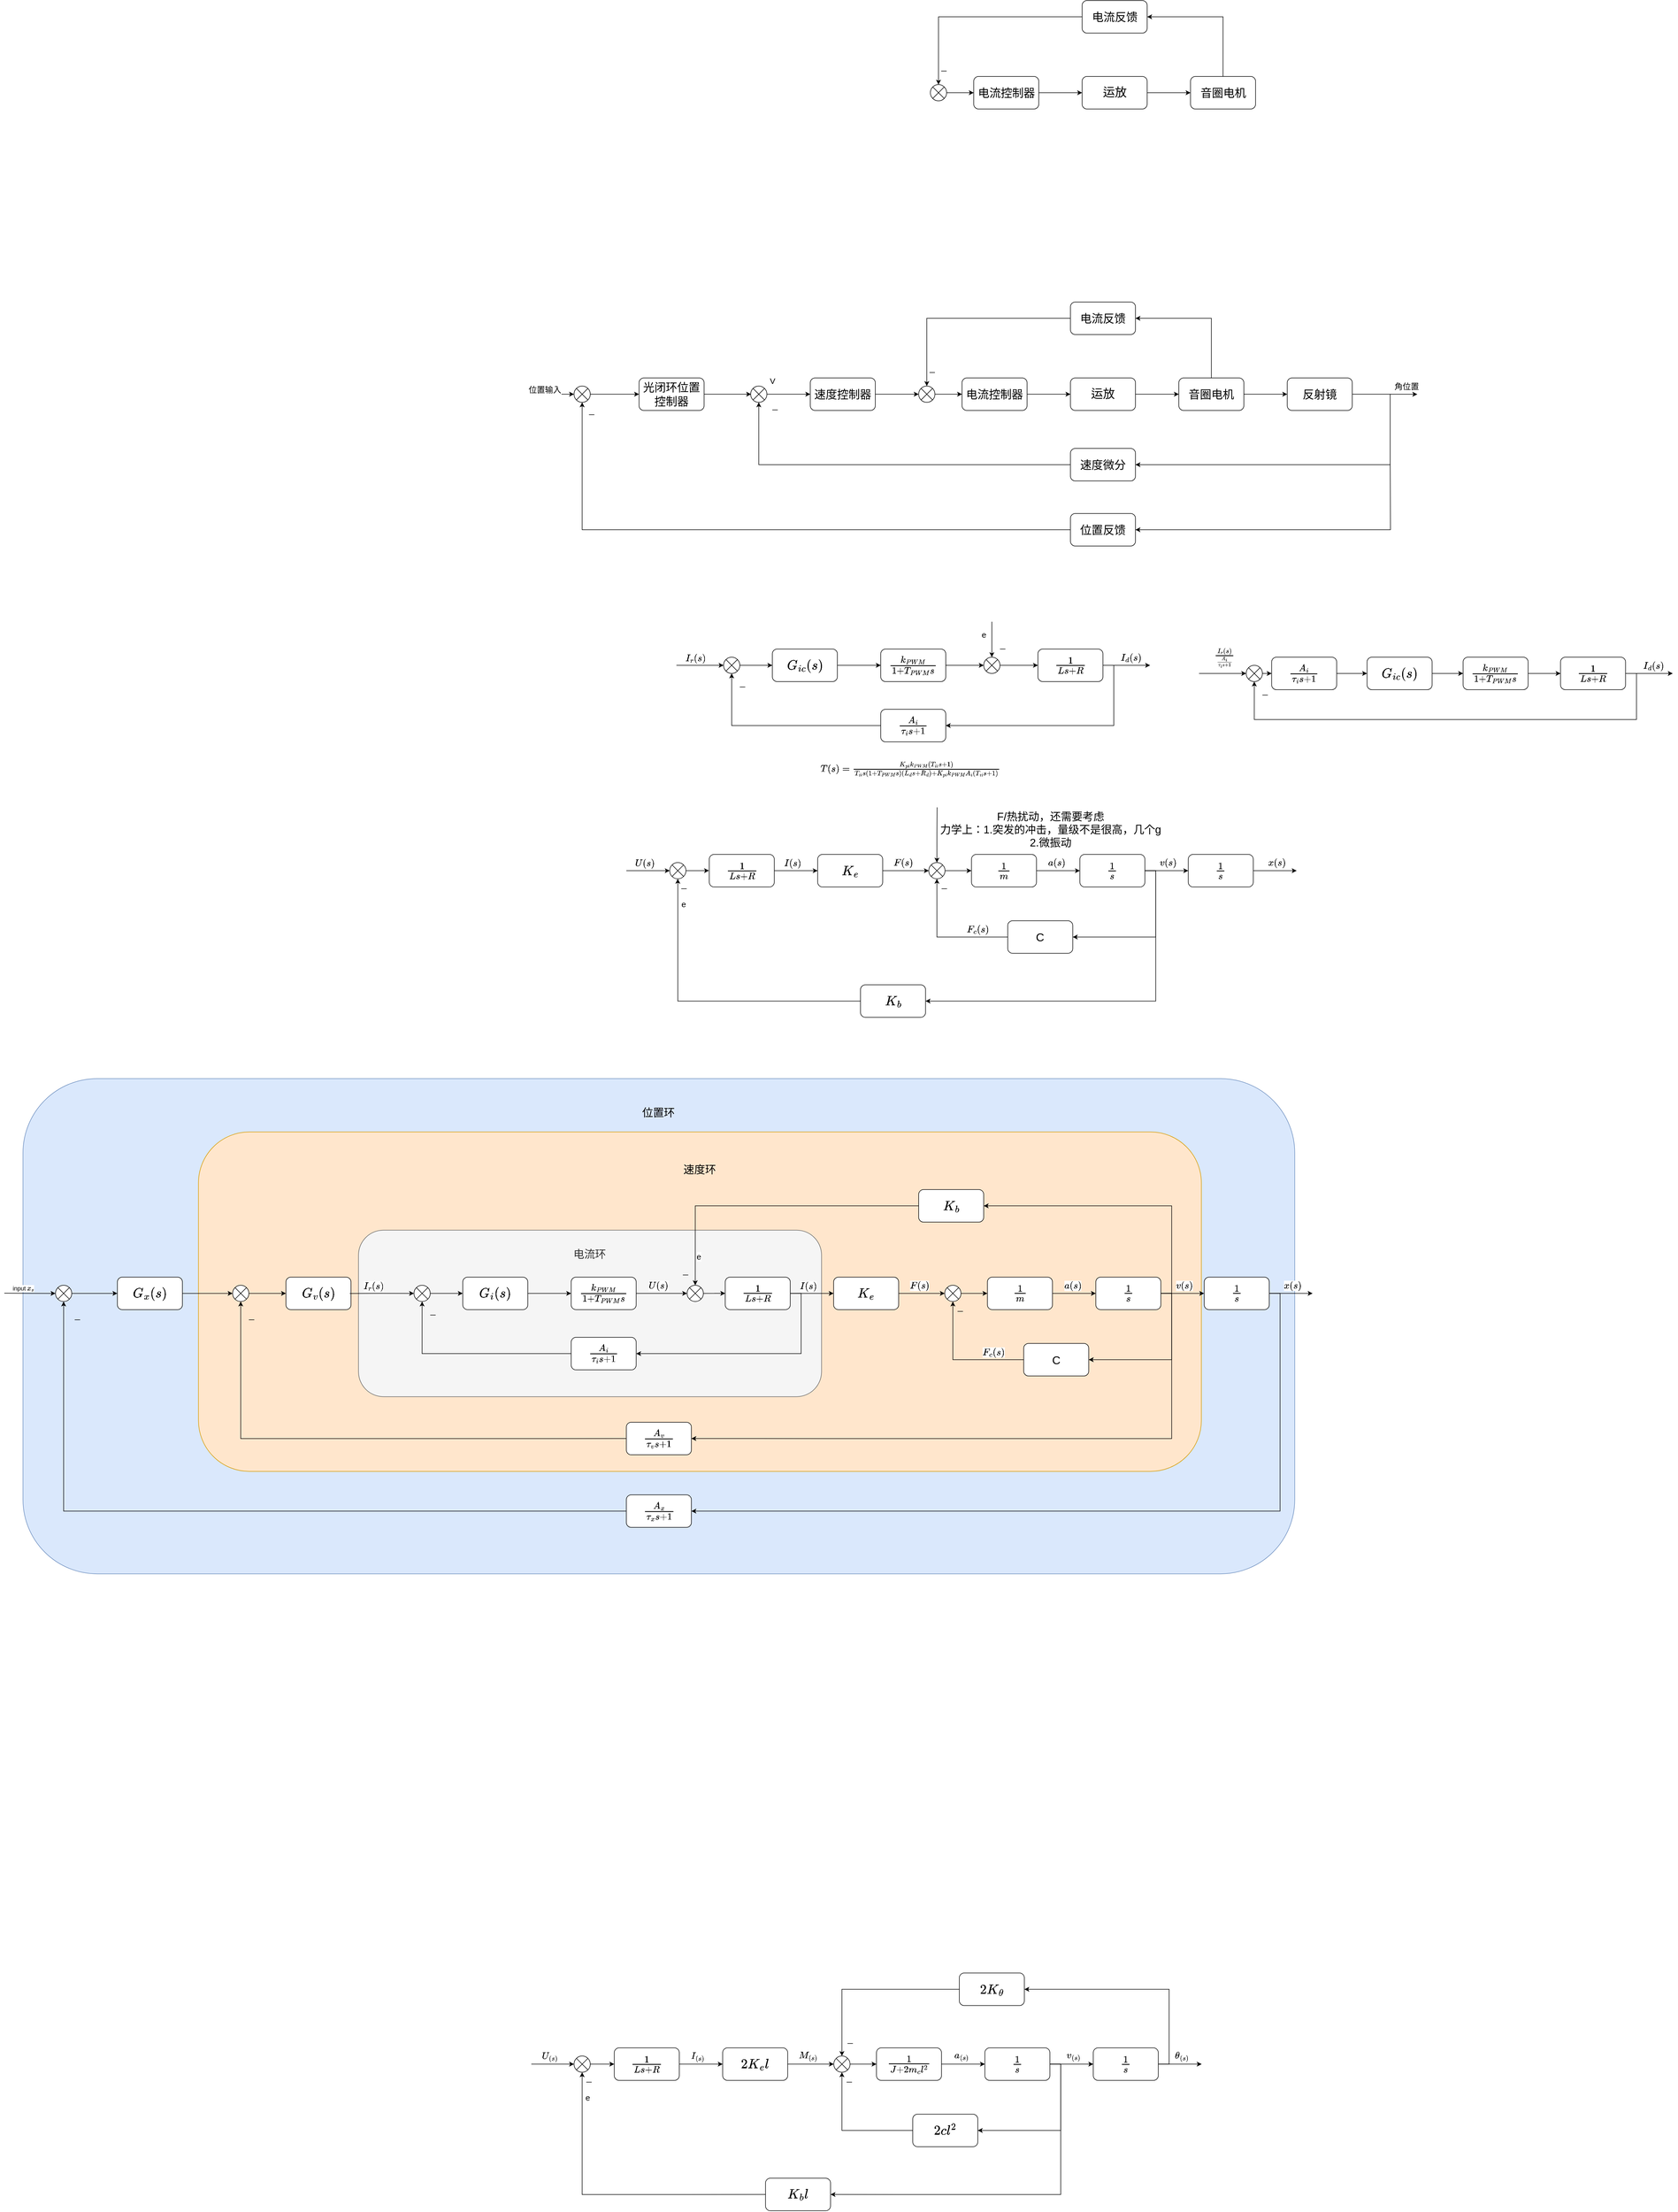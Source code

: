 <mxfile version="24.6.5" type="github">
  <diagram name="第 1 页" id="b9ewnj4fbWfrQU1S3j9y">
    <mxGraphModel dx="3556" dy="2166" grid="1" gridSize="3.937" guides="1" tooltips="1" connect="1" arrows="1" fold="1" page="0" pageScale="1" pageWidth="827" pageHeight="1169" background="none" math="1" shadow="0">
      <root>
        <mxCell id="0" />
        <mxCell id="1" parent="0" />
        <mxCell id="1k46m61FyPbMGYAflVbG-110" value="&lt;div style=&quot;margin-top: 10px; padding-top: 0px; padding-bottom: 800px;&quot;&gt;&lt;span style=&quot;background-color: initial;&quot;&gt;&lt;font style=&quot;font-size: 20px;&quot;&gt;位置环&lt;/font&gt;&lt;/span&gt;&lt;/div&gt;" style="rounded=1;whiteSpace=wrap;html=1;strokeColor=#6c8ebf;shadow=0;fillColor=#dae8fc;align=center;movable=1;resizable=1;rotatable=1;deletable=1;editable=1;locked=0;connectable=1;" parent="1" vertex="1">
          <mxGeometry x="-1772.59" y="2362.2" width="2346.45" height="913.39" as="geometry" />
        </mxCell>
        <mxCell id="1k46m61FyPbMGYAflVbG-109" value="&lt;div style=&quot;margin-top: 10px; padding-top: 0px; padding-bottom: 500px;&quot;&gt;&lt;span style=&quot;background-color: initial;&quot;&gt;&lt;font style=&quot;font-size: 20px;&quot;&gt;速度环&lt;/font&gt;&lt;/span&gt;&lt;/div&gt;" style="rounded=1;whiteSpace=wrap;html=1;strokeColor=#d79b00;shadow=0;fillColor=#ffe6cc;align=center;movable=1;resizable=1;rotatable=1;deletable=1;editable=1;locked=0;connectable=1;" parent="1" vertex="1">
          <mxGeometry x="-1448.82" y="2460.62" width="1850.39" height="625.99" as="geometry" />
        </mxCell>
        <mxCell id="ZUdm1Bvy1tjM4NnM2Doc-1" value="" style="group;rotation=45;" parent="1" vertex="1" connectable="0">
          <mxGeometry x="-120" y="1085" width="30" height="30" as="geometry" />
        </mxCell>
        <mxCell id="ZUdm1Bvy1tjM4NnM2Doc-2" value="" style="ellipse;whiteSpace=wrap;html=1;aspect=fixed;rotation=45;" parent="ZUdm1Bvy1tjM4NnM2Doc-1" vertex="1">
          <mxGeometry width="30" height="30" as="geometry" />
        </mxCell>
        <mxCell id="ZUdm1Bvy1tjM4NnM2Doc-3" value="" style="endArrow=none;html=1;rounded=0;exitX=0;exitY=0.5;exitDx=0;exitDy=0;entryX=1;entryY=0.5;entryDx=0;entryDy=0;" parent="ZUdm1Bvy1tjM4NnM2Doc-1" source="ZUdm1Bvy1tjM4NnM2Doc-2" target="ZUdm1Bvy1tjM4NnM2Doc-2" edge="1">
          <mxGeometry width="50" height="50" relative="1" as="geometry">
            <mxPoint x="2" y="18" as="sourcePoint" />
            <mxPoint x="28" y="18" as="targetPoint" />
          </mxGeometry>
        </mxCell>
        <mxCell id="ZUdm1Bvy1tjM4NnM2Doc-4" value="" style="endArrow=none;html=1;rounded=0;exitX=0.5;exitY=1;exitDx=0;exitDy=0;entryX=0.5;entryY=0;entryDx=0;entryDy=0;" parent="ZUdm1Bvy1tjM4NnM2Doc-1" source="ZUdm1Bvy1tjM4NnM2Doc-2" target="ZUdm1Bvy1tjM4NnM2Doc-2" edge="1">
          <mxGeometry width="50" height="50" relative="1" as="geometry">
            <mxPoint x="4" y="10" as="sourcePoint" />
            <mxPoint x="26" y="31" as="targetPoint" />
          </mxGeometry>
        </mxCell>
        <mxCell id="eXuI8yQX72Aq26xQaV_n-11" value="" style="edgeStyle=orthogonalEdgeStyle;rounded=0;orthogonalLoop=1;jettySize=auto;html=1;" parent="1" source="eXuI8yQX72Aq26xQaV_n-9" target="eXuI8yQX72Aq26xQaV_n-10" edge="1">
          <mxGeometry relative="1" as="geometry" />
        </mxCell>
        <mxCell id="eXuI8yQX72Aq26xQaV_n-9" value="&lt;font style=&quot;font-size: 21px;&quot;&gt;电流控制器&lt;/font&gt;" style="rounded=1;whiteSpace=wrap;html=1;" parent="1" vertex="1">
          <mxGeometry x="-40" y="1070" width="120" height="60" as="geometry" />
        </mxCell>
        <mxCell id="eXuI8yQX72Aq26xQaV_n-13" value="" style="edgeStyle=orthogonalEdgeStyle;rounded=0;orthogonalLoop=1;jettySize=auto;html=1;" parent="1" source="eXuI8yQX72Aq26xQaV_n-10" target="eXuI8yQX72Aq26xQaV_n-12" edge="1">
          <mxGeometry relative="1" as="geometry" />
        </mxCell>
        <mxCell id="eXuI8yQX72Aq26xQaV_n-10" value="&lt;font style=&quot;font-size: 22px;&quot;&gt;运放&lt;/font&gt;" style="rounded=1;whiteSpace=wrap;html=1;glass=0;shadow=0;strokeColor=default;align=center;verticalAlign=middle;fontFamily=Helvetica;fontSize=12;fontColor=default;fillColor=default;" parent="1" vertex="1">
          <mxGeometry x="160" y="1070" width="120" height="60" as="geometry" />
        </mxCell>
        <mxCell id="eXuI8yQX72Aq26xQaV_n-15" value="" style="edgeStyle=orthogonalEdgeStyle;rounded=0;orthogonalLoop=1;jettySize=auto;html=1;" parent="1" source="eXuI8yQX72Aq26xQaV_n-12" target="eXuI8yQX72Aq26xQaV_n-14" edge="1">
          <mxGeometry relative="1" as="geometry" />
        </mxCell>
        <mxCell id="zr8HxbXdDlzhZJ88PGT1-7" style="edgeStyle=orthogonalEdgeStyle;rounded=0;orthogonalLoop=1;jettySize=auto;html=1;exitX=0.5;exitY=0;exitDx=0;exitDy=0;entryX=1;entryY=0.5;entryDx=0;entryDy=0;fontFamily=Helvetica;fontSize=12;fontColor=default;" parent="1" source="eXuI8yQX72Aq26xQaV_n-12" target="zr8HxbXdDlzhZJ88PGT1-3" edge="1">
          <mxGeometry relative="1" as="geometry" />
        </mxCell>
        <mxCell id="eXuI8yQX72Aq26xQaV_n-12" value="&lt;font style=&quot;font-size: 21px;&quot;&gt;音圈电机&lt;/font&gt;" style="rounded=1;whiteSpace=wrap;html=1;" parent="1" vertex="1">
          <mxGeometry x="360" y="1070" width="120" height="60" as="geometry" />
        </mxCell>
        <mxCell id="eXuI8yQX72Aq26xQaV_n-16" style="edgeStyle=orthogonalEdgeStyle;rounded=0;orthogonalLoop=1;jettySize=auto;html=1;exitX=1;exitY=0.5;exitDx=0;exitDy=0;" parent="1" source="eXuI8yQX72Aq26xQaV_n-14" edge="1">
          <mxGeometry relative="1" as="geometry">
            <mxPoint x="800" y="1100.161" as="targetPoint" />
            <Array as="points">
              <mxPoint x="740" y="1100" />
            </Array>
          </mxGeometry>
        </mxCell>
        <mxCell id="eXuI8yQX72Aq26xQaV_n-17" value="&lt;font style=&quot;font-size: 15px;&quot;&gt;角位置&lt;/font&gt;" style="edgeLabel;html=1;align=center;verticalAlign=middle;resizable=0;points=[];" parent="eXuI8yQX72Aq26xQaV_n-16" vertex="1" connectable="0">
          <mxGeometry x="0.618" relative="1" as="geometry">
            <mxPoint x="3" y="-15" as="offset" />
          </mxGeometry>
        </mxCell>
        <mxCell id="eXuI8yQX72Aq26xQaV_n-14" value="&lt;font style=&quot;font-size: 21px;&quot;&gt;反射镜&lt;/font&gt;" style="rounded=1;whiteSpace=wrap;html=1;" parent="1" vertex="1">
          <mxGeometry x="560" y="1070" width="120" height="60" as="geometry" />
        </mxCell>
        <mxCell id="zr8HxbXdDlzhZJ88PGT1-8" style="edgeStyle=orthogonalEdgeStyle;rounded=0;orthogonalLoop=1;jettySize=auto;html=1;exitX=0;exitY=0.5;exitDx=0;exitDy=0;fontFamily=Helvetica;fontSize=12;fontColor=default;entryX=0;entryY=0;entryDx=0;entryDy=0;" parent="1" source="zr8HxbXdDlzhZJ88PGT1-3" target="ZUdm1Bvy1tjM4NnM2Doc-2" edge="1">
          <mxGeometry relative="1" as="geometry">
            <mxPoint x="-20" y="1060" as="targetPoint" />
          </mxGeometry>
        </mxCell>
        <mxCell id="zr8HxbXdDlzhZJ88PGT1-3" value="&lt;font style=&quot;font-size: 21px;&quot;&gt;电流反馈&lt;/font&gt;" style="rounded=1;whiteSpace=wrap;html=1;strokeColor=default;align=center;verticalAlign=middle;fontFamily=Helvetica;fontSize=12;fontColor=default;fillColor=default;shadow=0;glass=0;" parent="1" vertex="1">
          <mxGeometry x="160" y="930" width="120" height="60" as="geometry" />
        </mxCell>
        <mxCell id="zr8HxbXdDlzhZJ88PGT1-9" style="edgeStyle=orthogonalEdgeStyle;rounded=0;orthogonalLoop=1;jettySize=auto;html=1;exitX=1;exitY=0;exitDx=0;exitDy=0;entryX=0;entryY=0.5;entryDx=0;entryDy=0;fontFamily=Helvetica;fontSize=12;fontColor=default;" parent="1" source="ZUdm1Bvy1tjM4NnM2Doc-2" target="eXuI8yQX72Aq26xQaV_n-9" edge="1">
          <mxGeometry relative="1" as="geometry" />
        </mxCell>
        <mxCell id="zr8HxbXdDlzhZJ88PGT1-18" style="edgeStyle=orthogonalEdgeStyle;rounded=0;orthogonalLoop=1;jettySize=auto;html=1;exitX=1;exitY=0.5;exitDx=0;exitDy=0;entryX=0;entryY=1;entryDx=0;entryDy=0;fontFamily=Helvetica;fontSize=12;fontColor=default;" parent="1" source="zr8HxbXdDlzhZJ88PGT1-17" target="ZUdm1Bvy1tjM4NnM2Doc-2" edge="1">
          <mxGeometry relative="1" as="geometry" />
        </mxCell>
        <mxCell id="zr8HxbXdDlzhZJ88PGT1-17" value="&lt;font style=&quot;font-size: 21px;&quot;&gt;速度控制器&lt;/font&gt;" style="rounded=1;whiteSpace=wrap;html=1;strokeColor=default;align=center;verticalAlign=middle;fontFamily=Helvetica;fontSize=12;fontColor=default;fillColor=default;" parent="1" vertex="1">
          <mxGeometry x="-320.0" y="1070" width="120" height="60" as="geometry" />
        </mxCell>
        <mxCell id="zr8HxbXdDlzhZJ88PGT1-21" style="edgeStyle=orthogonalEdgeStyle;rounded=0;orthogonalLoop=1;jettySize=auto;html=1;fontFamily=Helvetica;fontSize=12;fontColor=default;endArrow=none;endFill=0;startArrow=classic;startFill=1;" parent="1" source="zr8HxbXdDlzhZJ88PGT1-19" edge="1">
          <mxGeometry relative="1" as="geometry">
            <mxPoint x="750" y="1100" as="targetPoint" />
            <Array as="points">
              <mxPoint x="750" y="1230" />
            </Array>
          </mxGeometry>
        </mxCell>
        <mxCell id="zr8HxbXdDlzhZJ88PGT1-24" style="rounded=0;orthogonalLoop=1;jettySize=auto;html=1;exitX=0;exitY=0.5;exitDx=0;exitDy=0;fontFamily=Helvetica;fontSize=12;fontColor=default;entryX=1;entryY=1;entryDx=0;entryDy=0;" parent="1" source="zr8HxbXdDlzhZJ88PGT1-19" target="zr8HxbXdDlzhZJ88PGT1-35" edge="1">
          <mxGeometry relative="1" as="geometry">
            <mxPoint x="-400" y="1120" as="targetPoint" />
            <Array as="points">
              <mxPoint x="-415" y="1230" />
            </Array>
          </mxGeometry>
        </mxCell>
        <mxCell id="zr8HxbXdDlzhZJ88PGT1-38" value="&lt;span style=&quot;color: rgba(0, 0, 0, 0); font-family: monospace; font-size: 0px; text-align: start;&quot;&gt;%3CmxGraphModel%3E%3Croot%3E%3CmxCell%20id%3D%220%22%2F%3E%3CmxCell%20id%3D%221%22%20parent%3D%220%22%2F%3E%3CmxCell%20id%3D%222%22%20value%3D%22%26lt%3Bfont%20style%3D%26quot%3Bfont-size%3A%2030px%3B%26quot%3B%26gt%3B-%26lt%3B%2Ffont%26gt%3B%22%20style%3D%22edgeLabel%3Bhtml%3D1%3Balign%3Dcenter%3BverticalAlign%3Dmiddle%3Bresizable%3D0%3Bpoints%3D%5B%5D%3Brounded%3D1%3BstrokeColor%3Ddefault%3BfontFamily%3DHelvetica%3BfontSize%3D12%3BfontColor%3Ddefault%3BfillColor%3Ddefault%3B%22%20vertex%3D%221%22%20connectable%3D%220%22%20parent%3D%221%22%3E%3CmxGeometry%20x%3D%22-90%22%20y%3D%221059.667%22%20as%3D%22geometry%22%2F%3E%3C%2FmxCell%3E%3C%2Froot%3E%3C%2FmxGraphModel%3E&lt;/span&gt;" style="edgeLabel;html=1;align=center;verticalAlign=middle;resizable=0;points=[];rounded=1;strokeColor=default;fontFamily=Helvetica;fontSize=12;fontColor=default;fillColor=default;" parent="zr8HxbXdDlzhZJ88PGT1-24" vertex="1" connectable="0">
          <mxGeometry x="0.891" y="-1" relative="1" as="geometry">
            <mxPoint as="offset" />
          </mxGeometry>
        </mxCell>
        <mxCell id="zr8HxbXdDlzhZJ88PGT1-19" value="&lt;font style=&quot;font-size: 21px;&quot;&gt;速度微分&lt;/font&gt;" style="rounded=1;whiteSpace=wrap;html=1;strokeColor=default;align=center;verticalAlign=middle;fontFamily=Helvetica;fontSize=12;fontColor=default;fillColor=default;" parent="1" vertex="1">
          <mxGeometry x="160.0" y="1200" width="120" height="60" as="geometry" />
        </mxCell>
        <mxCell id="zr8HxbXdDlzhZJ88PGT1-34" value="" style="group;rotation=45;" parent="1" vertex="1" connectable="0">
          <mxGeometry x="-430" y="1085" width="30" height="30" as="geometry" />
        </mxCell>
        <mxCell id="zr8HxbXdDlzhZJ88PGT1-35" value="" style="ellipse;whiteSpace=wrap;html=1;aspect=fixed;rotation=45;" parent="zr8HxbXdDlzhZJ88PGT1-34" vertex="1">
          <mxGeometry width="30" height="30" as="geometry" />
        </mxCell>
        <mxCell id="zr8HxbXdDlzhZJ88PGT1-36" value="" style="endArrow=none;html=1;rounded=0;exitX=0;exitY=0.5;exitDx=0;exitDy=0;entryX=1;entryY=0.5;entryDx=0;entryDy=0;" parent="zr8HxbXdDlzhZJ88PGT1-34" source="zr8HxbXdDlzhZJ88PGT1-35" target="zr8HxbXdDlzhZJ88PGT1-35" edge="1">
          <mxGeometry width="50" height="50" relative="1" as="geometry">
            <mxPoint x="2" y="18" as="sourcePoint" />
            <mxPoint x="28" y="18" as="targetPoint" />
          </mxGeometry>
        </mxCell>
        <mxCell id="zr8HxbXdDlzhZJ88PGT1-37" value="" style="endArrow=none;html=1;rounded=0;exitX=0.5;exitY=1;exitDx=0;exitDy=0;entryX=0.5;entryY=0;entryDx=0;entryDy=0;" parent="zr8HxbXdDlzhZJ88PGT1-34" source="zr8HxbXdDlzhZJ88PGT1-35" target="zr8HxbXdDlzhZJ88PGT1-35" edge="1">
          <mxGeometry width="50" height="50" relative="1" as="geometry">
            <mxPoint x="4" y="10" as="sourcePoint" />
            <mxPoint x="26" y="31" as="targetPoint" />
          </mxGeometry>
        </mxCell>
        <mxCell id="zr8HxbXdDlzhZJ88PGT1-42" style="edgeStyle=orthogonalEdgeStyle;rounded=0;orthogonalLoop=1;jettySize=auto;html=1;exitX=1;exitY=0;exitDx=0;exitDy=0;entryX=0;entryY=0.5;entryDx=0;entryDy=0;fontFamily=Helvetica;fontSize=12;fontColor=default;" parent="1" source="zr8HxbXdDlzhZJ88PGT1-35" target="zr8HxbXdDlzhZJ88PGT1-17" edge="1">
          <mxGeometry relative="1" as="geometry" />
        </mxCell>
        <mxCell id="zr8HxbXdDlzhZJ88PGT1-46" style="edgeStyle=orthogonalEdgeStyle;rounded=0;orthogonalLoop=1;jettySize=auto;html=1;exitX=1;exitY=0.5;exitDx=0;exitDy=0;fontFamily=Helvetica;fontSize=12;fontColor=default;endArrow=none;endFill=0;startArrow=classic;startFill=1;" parent="1" source="zr8HxbXdDlzhZJ88PGT1-45" edge="1">
          <mxGeometry relative="1" as="geometry">
            <mxPoint x="750" y="1230.0" as="targetPoint" />
          </mxGeometry>
        </mxCell>
        <mxCell id="zr8HxbXdDlzhZJ88PGT1-47" style="edgeStyle=orthogonalEdgeStyle;rounded=0;orthogonalLoop=1;jettySize=auto;html=1;fontFamily=Helvetica;fontSize=12;fontColor=default;entryX=1;entryY=1;entryDx=0;entryDy=0;" parent="1" source="zr8HxbXdDlzhZJ88PGT1-45" target="zr8HxbXdDlzhZJ88PGT1-58" edge="1">
          <mxGeometry relative="1" as="geometry">
            <mxPoint x="-745" y="1205" as="targetPoint" />
          </mxGeometry>
        </mxCell>
        <mxCell id="zr8HxbXdDlzhZJ88PGT1-45" value="&lt;font style=&quot;font-size: 21px;&quot;&gt;位置反馈&lt;/font&gt;" style="rounded=1;whiteSpace=wrap;html=1;strokeColor=default;align=center;verticalAlign=middle;fontFamily=Helvetica;fontSize=12;fontColor=default;fillColor=default;" parent="1" vertex="1">
          <mxGeometry x="160.0" y="1320" width="120" height="60" as="geometry" />
        </mxCell>
        <mxCell id="1k46m61FyPbMGYAflVbG-1" style="edgeStyle=orthogonalEdgeStyle;rounded=0;orthogonalLoop=1;jettySize=auto;html=1;" parent="1" source="zr8HxbXdDlzhZJ88PGT1-50" edge="1">
          <mxGeometry relative="1" as="geometry">
            <mxPoint x="-429.133" y="1100" as="targetPoint" />
          </mxGeometry>
        </mxCell>
        <mxCell id="zr8HxbXdDlzhZJ88PGT1-50" value="&lt;font style=&quot;font-size: 21px;&quot;&gt;光闭环位置控制器&lt;/font&gt;" style="rounded=1;whiteSpace=wrap;html=1;strokeColor=default;align=center;verticalAlign=middle;fontFamily=Helvetica;fontSize=12;fontColor=default;fillColor=default;" parent="1" vertex="1">
          <mxGeometry x="-635.9" y="1070" width="120" height="60" as="geometry" />
        </mxCell>
        <mxCell id="zr8HxbXdDlzhZJ88PGT1-57" value="" style="group;rotation=45;" parent="1" vertex="1" connectable="0">
          <mxGeometry x="-755.9" y="1085" width="785.9" height="30" as="geometry" />
        </mxCell>
        <mxCell id="zr8HxbXdDlzhZJ88PGT1-61" style="edgeStyle=orthogonalEdgeStyle;rounded=0;orthogonalLoop=1;jettySize=auto;html=1;fontFamily=Helvetica;fontSize=12;fontColor=default;" parent="zr8HxbXdDlzhZJ88PGT1-57" source="zr8HxbXdDlzhZJ88PGT1-58" edge="1">
          <mxGeometry relative="1" as="geometry">
            <mxPoint x="120" y="15" as="targetPoint" />
          </mxGeometry>
        </mxCell>
        <mxCell id="zr8HxbXdDlzhZJ88PGT1-58" value="" style="ellipse;whiteSpace=wrap;html=1;aspect=fixed;rotation=45;" parent="zr8HxbXdDlzhZJ88PGT1-57" vertex="1">
          <mxGeometry width="30" height="30" as="geometry" />
        </mxCell>
        <mxCell id="zr8HxbXdDlzhZJ88PGT1-59" value="" style="endArrow=none;html=1;rounded=0;exitX=0;exitY=0.5;exitDx=0;exitDy=0;entryX=1;entryY=0.5;entryDx=0;entryDy=0;" parent="zr8HxbXdDlzhZJ88PGT1-57" source="zr8HxbXdDlzhZJ88PGT1-58" target="zr8HxbXdDlzhZJ88PGT1-58" edge="1">
          <mxGeometry width="50" height="50" relative="1" as="geometry">
            <mxPoint x="2" y="18" as="sourcePoint" />
            <mxPoint x="28" y="18" as="targetPoint" />
          </mxGeometry>
        </mxCell>
        <mxCell id="zr8HxbXdDlzhZJ88PGT1-60" value="" style="endArrow=none;html=1;rounded=0;exitX=0.5;exitY=1;exitDx=0;exitDy=0;entryX=0.5;entryY=0;entryDx=0;entryDy=0;" parent="zr8HxbXdDlzhZJ88PGT1-57" source="zr8HxbXdDlzhZJ88PGT1-58" target="zr8HxbXdDlzhZJ88PGT1-58" edge="1">
          <mxGeometry width="50" height="50" relative="1" as="geometry">
            <mxPoint x="4" y="10" as="sourcePoint" />
            <mxPoint x="26" y="31" as="targetPoint" />
          </mxGeometry>
        </mxCell>
        <mxCell id="zr8HxbXdDlzhZJ88PGT1-73" value="" style="endArrow=none;html=1;rounded=0;fontFamily=Helvetica;fontSize=12;fontColor=default;" parent="1" edge="1">
          <mxGeometry width="50" height="50" relative="1" as="geometry">
            <mxPoint x="-728.34" y="1137.79" as="sourcePoint" />
            <mxPoint x="-718.34" y="1137.79" as="targetPoint" />
          </mxGeometry>
        </mxCell>
        <mxCell id="zr8HxbXdDlzhZJ88PGT1-74" value="" style="endArrow=none;html=1;rounded=0;fontFamily=Helvetica;fontSize=12;fontColor=default;" parent="1" edge="1">
          <mxGeometry width="50" height="50" relative="1" as="geometry">
            <mxPoint x="-390" y="1129" as="sourcePoint" />
            <mxPoint x="-380" y="1129" as="targetPoint" />
          </mxGeometry>
        </mxCell>
        <mxCell id="zr8HxbXdDlzhZJ88PGT1-75" value="" style="endArrow=none;html=1;rounded=0;fontFamily=Helvetica;fontSize=12;fontColor=default;" parent="1" edge="1">
          <mxGeometry width="50" height="50" relative="1" as="geometry">
            <mxPoint x="-100" y="1060" as="sourcePoint" />
            <mxPoint x="-90" y="1060" as="targetPoint" />
          </mxGeometry>
        </mxCell>
        <mxCell id="ygCteEgVfBkpERLW6yav-7" value="" style="edgeStyle=orthogonalEdgeStyle;rounded=0;orthogonalLoop=1;jettySize=auto;html=1;" parent="1" source="ygCteEgVfBkpERLW6yav-1" target="ygCteEgVfBkpERLW6yav-6" edge="1">
          <mxGeometry relative="1" as="geometry" />
        </mxCell>
        <mxCell id="ygCteEgVfBkpERLW6yav-1" value="&lt;span style=&quot;font-size: 21px;&quot;&gt;\(G_{ic}(s)\)&lt;/span&gt;" style="rounded=1;whiteSpace=wrap;html=1;strokeColor=default;align=center;verticalAlign=middle;fontFamily=Helvetica;fontSize=12;fontColor=default;fillColor=default;" parent="1" vertex="1">
          <mxGeometry x="-390.0" y="1570" width="120" height="60" as="geometry" />
        </mxCell>
        <mxCell id="ygCteEgVfBkpERLW6yav-13" style="edgeStyle=orthogonalEdgeStyle;rounded=0;orthogonalLoop=1;jettySize=auto;html=1;exitX=1;exitY=0.5;exitDx=0;exitDy=0;entryX=0;entryY=1;entryDx=0;entryDy=0;" parent="1" source="ygCteEgVfBkpERLW6yav-6" target="ygCteEgVfBkpERLW6yav-10" edge="1">
          <mxGeometry relative="1" as="geometry" />
        </mxCell>
        <mxCell id="ygCteEgVfBkpERLW6yav-6" value="&lt;span style=&quot;font-size: 21px;&quot;&gt;\(&amp;nbsp;\frac{k_{PWM}}{1+T_{PWM}s}\)&lt;/span&gt;" style="rounded=1;whiteSpace=wrap;html=1;strokeColor=default;align=center;verticalAlign=middle;fontFamily=Helvetica;fontSize=12;fontColor=default;fillColor=default;" parent="1" vertex="1">
          <mxGeometry x="-190.0" y="1570" width="120" height="60" as="geometry" />
        </mxCell>
        <mxCell id="ygCteEgVfBkpERLW6yav-9" value="" style="group;rotation=45;" parent="1" vertex="1" connectable="0">
          <mxGeometry y="1585" width="30" height="30" as="geometry" />
        </mxCell>
        <mxCell id="ygCteEgVfBkpERLW6yav-35" style="edgeStyle=orthogonalEdgeStyle;rounded=0;orthogonalLoop=1;jettySize=auto;html=1;exitX=0;exitY=0;exitDx=0;exitDy=0;startArrow=classic;startFill=1;endArrow=none;endFill=0;" parent="ygCteEgVfBkpERLW6yav-9" source="ygCteEgVfBkpERLW6yav-10" edge="1">
          <mxGeometry relative="1" as="geometry">
            <mxPoint x="15" y="-65.318" as="targetPoint" />
          </mxGeometry>
        </mxCell>
        <mxCell id="ygCteEgVfBkpERLW6yav-40" value="&lt;font style=&quot;font-size: 15px;&quot;&gt;e&lt;/font&gt;" style="edgeLabel;html=1;align=center;verticalAlign=middle;resizable=0;points=[];" parent="ygCteEgVfBkpERLW6yav-35" vertex="1" connectable="0">
          <mxGeometry x="-0.209" y="-1" relative="1" as="geometry">
            <mxPoint x="-16" y="-16" as="offset" />
          </mxGeometry>
        </mxCell>
        <mxCell id="ygCteEgVfBkpERLW6yav-10" value="" style="ellipse;whiteSpace=wrap;html=1;aspect=fixed;rotation=45;" parent="ygCteEgVfBkpERLW6yav-9" vertex="1">
          <mxGeometry width="30" height="30" as="geometry" />
        </mxCell>
        <mxCell id="ygCteEgVfBkpERLW6yav-11" value="" style="endArrow=none;html=1;rounded=0;exitX=0;exitY=0.5;exitDx=0;exitDy=0;entryX=1;entryY=0.5;entryDx=0;entryDy=0;" parent="ygCteEgVfBkpERLW6yav-9" source="ygCteEgVfBkpERLW6yav-10" target="ygCteEgVfBkpERLW6yav-10" edge="1">
          <mxGeometry width="50" height="50" relative="1" as="geometry">
            <mxPoint x="2" y="18" as="sourcePoint" />
            <mxPoint x="28" y="18" as="targetPoint" />
          </mxGeometry>
        </mxCell>
        <mxCell id="ygCteEgVfBkpERLW6yav-12" value="" style="endArrow=none;html=1;rounded=0;exitX=0.5;exitY=1;exitDx=0;exitDy=0;entryX=0.5;entryY=0;entryDx=0;entryDy=0;" parent="ygCteEgVfBkpERLW6yav-9" source="ygCteEgVfBkpERLW6yav-10" target="ygCteEgVfBkpERLW6yav-10" edge="1">
          <mxGeometry width="50" height="50" relative="1" as="geometry">
            <mxPoint x="4" y="10" as="sourcePoint" />
            <mxPoint x="26" y="31" as="targetPoint" />
          </mxGeometry>
        </mxCell>
        <mxCell id="ygCteEgVfBkpERLW6yav-17" style="edgeStyle=orthogonalEdgeStyle;rounded=0;orthogonalLoop=1;jettySize=auto;html=1;exitX=1;exitY=0.5;exitDx=0;exitDy=0;entryX=1;entryY=0.5;entryDx=0;entryDy=0;" parent="1" source="ygCteEgVfBkpERLW6yav-14" target="ygCteEgVfBkpERLW6yav-16" edge="1">
          <mxGeometry relative="1" as="geometry" />
        </mxCell>
        <mxCell id="ygCteEgVfBkpERLW6yav-34" style="edgeStyle=orthogonalEdgeStyle;rounded=0;orthogonalLoop=1;jettySize=auto;html=1;" parent="1" source="ygCteEgVfBkpERLW6yav-14" edge="1">
          <mxGeometry relative="1" as="geometry">
            <mxPoint x="307" y="1600" as="targetPoint" />
          </mxGeometry>
        </mxCell>
        <mxCell id="ygCteEgVfBkpERLW6yav-42" value="&lt;font style=&quot;font-size: 15px;&quot;&gt;\(I_{d}(s)\)&lt;/font&gt;" style="edgeLabel;html=1;align=center;verticalAlign=middle;resizable=0;points=[];" parent="ygCteEgVfBkpERLW6yav-34" vertex="1" connectable="0">
          <mxGeometry x="0.31" y="2" relative="1" as="geometry">
            <mxPoint x="-5" y="-13" as="offset" />
          </mxGeometry>
        </mxCell>
        <mxCell id="ygCteEgVfBkpERLW6yav-14" value="&lt;span style=&quot;font-size: 21px;&quot;&gt;\(\frac{1}{Ls+R}\)&lt;/span&gt;" style="rounded=1;whiteSpace=wrap;html=1;strokeColor=default;align=center;verticalAlign=middle;fontFamily=Helvetica;fontSize=12;fontColor=default;fillColor=default;" parent="1" vertex="1">
          <mxGeometry x="100.0" y="1570" width="120" height="60" as="geometry" />
        </mxCell>
        <mxCell id="ygCteEgVfBkpERLW6yav-15" style="edgeStyle=orthogonalEdgeStyle;rounded=0;orthogonalLoop=1;jettySize=auto;html=1;exitX=1;exitY=0;exitDx=0;exitDy=0;entryX=0;entryY=0.5;entryDx=0;entryDy=0;" parent="1" source="ygCteEgVfBkpERLW6yav-10" target="ygCteEgVfBkpERLW6yav-14" edge="1">
          <mxGeometry relative="1" as="geometry" />
        </mxCell>
        <mxCell id="ygCteEgVfBkpERLW6yav-23" style="edgeStyle=orthogonalEdgeStyle;rounded=0;orthogonalLoop=1;jettySize=auto;html=1;exitX=0;exitY=0.5;exitDx=0;exitDy=0;entryX=1;entryY=1;entryDx=0;entryDy=0;" parent="1" source="ygCteEgVfBkpERLW6yav-16" target="ygCteEgVfBkpERLW6yav-19" edge="1">
          <mxGeometry relative="1" as="geometry" />
        </mxCell>
        <mxCell id="ygCteEgVfBkpERLW6yav-16" value="&lt;span style=&quot;font-size: 21px;&quot;&gt;\(\frac{A_{i}}{\tau_{i}s+1}\)&lt;/span&gt;" style="rounded=1;whiteSpace=wrap;html=1;strokeColor=default;align=center;verticalAlign=middle;fontFamily=Helvetica;fontSize=12;fontColor=default;fillColor=default;" parent="1" vertex="1">
          <mxGeometry x="-190.0" y="1681.1" width="120" height="60" as="geometry" />
        </mxCell>
        <mxCell id="ygCteEgVfBkpERLW6yav-18" value="" style="group;rotation=45;" parent="1" vertex="1" connectable="0">
          <mxGeometry x="-480" y="1585" width="30" height="30" as="geometry" />
        </mxCell>
        <mxCell id="ygCteEgVfBkpERLW6yav-32" style="edgeStyle=orthogonalEdgeStyle;rounded=0;orthogonalLoop=1;jettySize=auto;html=1;exitX=0;exitY=1;exitDx=0;exitDy=0;startArrow=classic;startFill=1;endArrow=none;endFill=0;" parent="ygCteEgVfBkpERLW6yav-18" source="ygCteEgVfBkpERLW6yav-19" edge="1">
          <mxGeometry relative="1" as="geometry">
            <mxPoint x="-86.928" y="15" as="targetPoint" />
          </mxGeometry>
        </mxCell>
        <mxCell id="ygCteEgVfBkpERLW6yav-33" value="&lt;font style=&quot;font-size: 15px;&quot;&gt;\(I_{r}(s)\)&lt;/font&gt;" style="edgeLabel;html=1;align=center;verticalAlign=middle;resizable=0;points=[];" parent="ygCteEgVfBkpERLW6yav-32" vertex="1" connectable="0">
          <mxGeometry x="0.434" y="-1" relative="1" as="geometry">
            <mxPoint x="10" y="-13" as="offset" />
          </mxGeometry>
        </mxCell>
        <mxCell id="ygCteEgVfBkpERLW6yav-19" value="" style="ellipse;whiteSpace=wrap;html=1;aspect=fixed;rotation=45;" parent="ygCteEgVfBkpERLW6yav-18" vertex="1">
          <mxGeometry width="30" height="30" as="geometry" />
        </mxCell>
        <mxCell id="ygCteEgVfBkpERLW6yav-20" value="" style="endArrow=none;html=1;rounded=0;exitX=0;exitY=0.5;exitDx=0;exitDy=0;entryX=1;entryY=0.5;entryDx=0;entryDy=0;" parent="ygCteEgVfBkpERLW6yav-18" source="ygCteEgVfBkpERLW6yav-19" target="ygCteEgVfBkpERLW6yav-19" edge="1">
          <mxGeometry width="50" height="50" relative="1" as="geometry">
            <mxPoint x="2" y="18" as="sourcePoint" />
            <mxPoint x="28" y="18" as="targetPoint" />
          </mxGeometry>
        </mxCell>
        <mxCell id="ygCteEgVfBkpERLW6yav-21" value="" style="endArrow=none;html=1;rounded=0;exitX=0.5;exitY=1;exitDx=0;exitDy=0;entryX=0.5;entryY=0;entryDx=0;entryDy=0;" parent="ygCteEgVfBkpERLW6yav-18" source="ygCteEgVfBkpERLW6yav-19" target="ygCteEgVfBkpERLW6yav-19" edge="1">
          <mxGeometry width="50" height="50" relative="1" as="geometry">
            <mxPoint x="4" y="10" as="sourcePoint" />
            <mxPoint x="26" y="31" as="targetPoint" />
          </mxGeometry>
        </mxCell>
        <mxCell id="ygCteEgVfBkpERLW6yav-22" style="edgeStyle=orthogonalEdgeStyle;rounded=0;orthogonalLoop=1;jettySize=auto;html=1;exitX=1;exitY=0;exitDx=0;exitDy=0;entryX=0;entryY=0.5;entryDx=0;entryDy=0;" parent="1" source="ygCteEgVfBkpERLW6yav-19" target="ygCteEgVfBkpERLW6yav-1" edge="1">
          <mxGeometry relative="1" as="geometry" />
        </mxCell>
        <mxCell id="ygCteEgVfBkpERLW6yav-24" value="" style="endArrow=none;html=1;rounded=0;fontFamily=Helvetica;fontSize=12;fontColor=default;" parent="1" edge="1">
          <mxGeometry width="50" height="50" relative="1" as="geometry">
            <mxPoint x="-450" y="1640" as="sourcePoint" />
            <mxPoint x="-440" y="1640" as="targetPoint" />
          </mxGeometry>
        </mxCell>
        <mxCell id="ygCteEgVfBkpERLW6yav-41" value="" style="endArrow=none;html=1;rounded=0;fontFamily=Helvetica;fontSize=12;fontColor=default;" parent="1" edge="1">
          <mxGeometry width="50" height="50" relative="1" as="geometry">
            <mxPoint x="30" y="1570" as="sourcePoint" />
            <mxPoint x="40" y="1570" as="targetPoint" />
          </mxGeometry>
        </mxCell>
        <mxCell id="ygCteEgVfBkpERLW6yav-43" value="&lt;font style=&quot;font-size: 15px;&quot;&gt;\(T(s) = \frac{K_{pi} k_{PWM} (T_{ii}s + 1)}{T_{ii}s (1 + T_{PWM}s) (L_d s + R_d) + K_{pi} k_{PWM} A_i (T_{ii}s + 1)}\)&lt;/font&gt;" style="text;html=1;align=center;verticalAlign=middle;resizable=0;points=[];autosize=1;strokeColor=none;fillColor=none;" parent="1" vertex="1">
          <mxGeometry x="-535.435" y="1775.591" width="799.211" height="31.496" as="geometry" />
        </mxCell>
        <mxCell id="ygCteEgVfBkpERLW6yav-44" value="&lt;font style=&quot;font-size: 15px;&quot;&gt;V&lt;/font&gt;" style="text;html=1;align=center;verticalAlign=middle;resizable=0;points=[];autosize=1;strokeColor=none;fillColor=none;" parent="1" vertex="1">
          <mxGeometry x="-405.515" y="1059.053" width="31.496" height="31.496" as="geometry" />
        </mxCell>
        <mxCell id="ygCteEgVfBkpERLW6yav-47" value="" style="edgeStyle=orthogonalEdgeStyle;rounded=0;orthogonalLoop=1;jettySize=auto;html=1;" parent="1" source="ygCteEgVfBkpERLW6yav-45" target="ygCteEgVfBkpERLW6yav-46" edge="1">
          <mxGeometry relative="1" as="geometry" />
        </mxCell>
        <mxCell id="ygCteEgVfBkpERLW6yav-50" value="&lt;font style=&quot;font-size: 15px;&quot;&gt;\(I(s)\)&lt;/font&gt;" style="edgeLabel;html=1;align=center;verticalAlign=middle;resizable=0;points=[];" parent="ygCteEgVfBkpERLW6yav-47" vertex="1" connectable="0">
          <mxGeometry x="-0.222" relative="1" as="geometry">
            <mxPoint x="2" y="-14" as="offset" />
          </mxGeometry>
        </mxCell>
        <mxCell id="ygCteEgVfBkpERLW6yav-45" value="&lt;span style=&quot;font-size: 21px;&quot;&gt;\(\frac{1}{Ls+R}\)&lt;/span&gt;" style="rounded=1;whiteSpace=wrap;html=1;strokeColor=default;align=center;verticalAlign=middle;fontFamily=Helvetica;fontSize=12;fontColor=default;fillColor=default;" parent="1" vertex="1">
          <mxGeometry x="-506.37" y="1948.81" width="120" height="60" as="geometry" />
        </mxCell>
        <mxCell id="ygCteEgVfBkpERLW6yav-56" style="edgeStyle=orthogonalEdgeStyle;rounded=0;orthogonalLoop=1;jettySize=auto;html=1;exitX=1;exitY=0.5;exitDx=0;exitDy=0;entryX=0;entryY=1;entryDx=0;entryDy=0;" parent="1" source="ygCteEgVfBkpERLW6yav-46" target="ygCteEgVfBkpERLW6yav-53" edge="1">
          <mxGeometry relative="1" as="geometry" />
        </mxCell>
        <mxCell id="ygCteEgVfBkpERLW6yav-57" value="&lt;font style=&quot;font-size: 15px;&quot;&gt;\(F(s)\)&lt;/font&gt;" style="edgeLabel;html=1;align=center;verticalAlign=middle;resizable=0;points=[];" parent="ygCteEgVfBkpERLW6yav-56" vertex="1" connectable="0">
          <mxGeometry x="-0.113" y="3" relative="1" as="geometry">
            <mxPoint y="-12" as="offset" />
          </mxGeometry>
        </mxCell>
        <mxCell id="ygCteEgVfBkpERLW6yav-46" value="&lt;span style=&quot;font-size: 21px;&quot;&gt;\(K_{e}\)&lt;/span&gt;" style="rounded=1;whiteSpace=wrap;html=1;strokeColor=default;align=center;verticalAlign=middle;fontFamily=Helvetica;fontSize=12;fontColor=default;fillColor=default;" parent="1" vertex="1">
          <mxGeometry x="-306.37" y="1948.81" width="120" height="60" as="geometry" />
        </mxCell>
        <mxCell id="ygCteEgVfBkpERLW6yav-52" value="" style="group;rotation=45;" parent="1" vertex="1" connectable="0">
          <mxGeometry x="-101.34" y="1963.81" width="30" height="30" as="geometry" />
        </mxCell>
        <mxCell id="ygCteEgVfBkpERLW6yav-53" value="" style="ellipse;whiteSpace=wrap;html=1;aspect=fixed;rotation=45;" parent="ygCteEgVfBkpERLW6yav-52" vertex="1">
          <mxGeometry width="30" height="30" as="geometry" />
        </mxCell>
        <mxCell id="ygCteEgVfBkpERLW6yav-54" value="" style="endArrow=none;html=1;rounded=0;exitX=0;exitY=0.5;exitDx=0;exitDy=0;entryX=1;entryY=0.5;entryDx=0;entryDy=0;" parent="ygCteEgVfBkpERLW6yav-52" source="ygCteEgVfBkpERLW6yav-53" target="ygCteEgVfBkpERLW6yav-53" edge="1">
          <mxGeometry width="50" height="50" relative="1" as="geometry">
            <mxPoint x="2" y="18" as="sourcePoint" />
            <mxPoint x="28" y="18" as="targetPoint" />
          </mxGeometry>
        </mxCell>
        <mxCell id="ygCteEgVfBkpERLW6yav-55" value="" style="endArrow=none;html=1;rounded=0;exitX=0.5;exitY=1;exitDx=0;exitDy=0;entryX=0.5;entryY=0;entryDx=0;entryDy=0;" parent="ygCteEgVfBkpERLW6yav-52" source="ygCteEgVfBkpERLW6yav-53" target="ygCteEgVfBkpERLW6yav-53" edge="1">
          <mxGeometry width="50" height="50" relative="1" as="geometry">
            <mxPoint x="4" y="10" as="sourcePoint" />
            <mxPoint x="26" y="31" as="targetPoint" />
          </mxGeometry>
        </mxCell>
        <mxCell id="ygCteEgVfBkpERLW6yav-61" value="" style="edgeStyle=orthogonalEdgeStyle;rounded=0;orthogonalLoop=1;jettySize=auto;html=1;" parent="1" source="ygCteEgVfBkpERLW6yav-58" target="ygCteEgVfBkpERLW6yav-60" edge="1">
          <mxGeometry relative="1" as="geometry" />
        </mxCell>
        <mxCell id="ygCteEgVfBkpERLW6yav-64" value="&lt;font style=&quot;font-size: 15px;&quot;&gt;\(a(s)\)&lt;/font&gt;" style="edgeLabel;html=1;align=center;verticalAlign=middle;resizable=0;points=[];" parent="ygCteEgVfBkpERLW6yav-61" vertex="1" connectable="0">
          <mxGeometry x="-0.082" y="-5" relative="1" as="geometry">
            <mxPoint y="-20" as="offset" />
          </mxGeometry>
        </mxCell>
        <mxCell id="ygCteEgVfBkpERLW6yav-58" value="&lt;span style=&quot;font-size: 21px;&quot;&gt;\(\frac{1}{m}\)&lt;/span&gt;" style="rounded=1;whiteSpace=wrap;html=1;strokeColor=default;align=center;verticalAlign=middle;fontFamily=Helvetica;fontSize=12;fontColor=default;fillColor=default;" parent="1" vertex="1">
          <mxGeometry x="-22.6" y="1948.81" width="120" height="60" as="geometry" />
        </mxCell>
        <mxCell id="ygCteEgVfBkpERLW6yav-59" style="edgeStyle=orthogonalEdgeStyle;rounded=0;orthogonalLoop=1;jettySize=auto;html=1;exitX=1;exitY=0;exitDx=0;exitDy=0;entryX=0;entryY=0.5;entryDx=0;entryDy=0;" parent="1" source="ygCteEgVfBkpERLW6yav-53" target="ygCteEgVfBkpERLW6yav-58" edge="1">
          <mxGeometry relative="1" as="geometry" />
        </mxCell>
        <mxCell id="ygCteEgVfBkpERLW6yav-63" value="" style="edgeStyle=orthogonalEdgeStyle;rounded=0;orthogonalLoop=1;jettySize=auto;html=1;" parent="1" source="ygCteEgVfBkpERLW6yav-60" target="ygCteEgVfBkpERLW6yav-62" edge="1">
          <mxGeometry relative="1" as="geometry" />
        </mxCell>
        <mxCell id="ygCteEgVfBkpERLW6yav-65" value="&lt;font style=&quot;font-size: 15px;&quot;&gt;\(v(s)\)&lt;/font&gt;" style="edgeLabel;html=1;align=center;verticalAlign=middle;resizable=0;points=[];" parent="ygCteEgVfBkpERLW6yav-63" vertex="1" connectable="0">
          <mxGeometry x="0.084" y="-3" relative="1" as="geometry">
            <mxPoint x="-1" y="-18" as="offset" />
          </mxGeometry>
        </mxCell>
        <mxCell id="ygCteEgVfBkpERLW6yav-80" style="edgeStyle=orthogonalEdgeStyle;rounded=0;orthogonalLoop=1;jettySize=auto;html=1;exitX=1;exitY=0.5;exitDx=0;exitDy=0;entryX=1;entryY=0.5;entryDx=0;entryDy=0;" parent="1" source="ygCteEgVfBkpERLW6yav-60" target="ygCteEgVfBkpERLW6yav-78" edge="1">
          <mxGeometry relative="1" as="geometry" />
        </mxCell>
        <mxCell id="ygCteEgVfBkpERLW6yav-85" style="edgeStyle=orthogonalEdgeStyle;rounded=0;orthogonalLoop=1;jettySize=auto;html=1;exitX=1;exitY=0.5;exitDx=0;exitDy=0;entryX=1;entryY=0.5;entryDx=0;entryDy=0;" parent="1" source="ygCteEgVfBkpERLW6yav-60" target="ygCteEgVfBkpERLW6yav-84" edge="1">
          <mxGeometry relative="1" as="geometry" />
        </mxCell>
        <mxCell id="ygCteEgVfBkpERLW6yav-60" value="&lt;span style=&quot;font-size: 21px;&quot;&gt;\(\frac{1}{s}\)&lt;/span&gt;" style="rounded=1;whiteSpace=wrap;html=1;strokeColor=default;align=center;verticalAlign=middle;fontFamily=Helvetica;fontSize=12;fontColor=default;fillColor=default;" parent="1" vertex="1">
          <mxGeometry x="177.4" y="1948.81" width="120" height="60" as="geometry" />
        </mxCell>
        <mxCell id="ygCteEgVfBkpERLW6yav-67" value="" style="edgeStyle=orthogonalEdgeStyle;rounded=0;orthogonalLoop=1;jettySize=auto;html=1;" parent="1" source="ygCteEgVfBkpERLW6yav-62" edge="1">
          <mxGeometry relative="1" as="geometry">
            <mxPoint x="577.4" y="1978.81" as="targetPoint" />
          </mxGeometry>
        </mxCell>
        <mxCell id="ygCteEgVfBkpERLW6yav-68" value="&lt;font style=&quot;font-size: 15px;&quot;&gt;\(x(s)\)&lt;/font&gt;" style="edgeLabel;html=1;align=center;verticalAlign=middle;resizable=0;points=[];" parent="ygCteEgVfBkpERLW6yav-67" vertex="1" connectable="0">
          <mxGeometry x="0.203" y="-3" relative="1" as="geometry">
            <mxPoint x="-5" y="-18" as="offset" />
          </mxGeometry>
        </mxCell>
        <mxCell id="ygCteEgVfBkpERLW6yav-62" value="&lt;span style=&quot;font-size: 21px;&quot;&gt;\(\frac{1}{s}\)&lt;/span&gt;" style="rounded=1;whiteSpace=wrap;html=1;strokeColor=default;align=center;verticalAlign=middle;fontFamily=Helvetica;fontSize=12;fontColor=default;fillColor=default;" parent="1" vertex="1">
          <mxGeometry x="377.4" y="1948.81" width="120" height="60" as="geometry" />
        </mxCell>
        <mxCell id="ygCteEgVfBkpERLW6yav-69" value="" style="group;rotation=45;" parent="1" vertex="1" connectable="0">
          <mxGeometry x="-577.48" y="2097.67" width="260" height="30" as="geometry" />
        </mxCell>
        <mxCell id="ygCteEgVfBkpERLW6yav-73" style="edgeStyle=orthogonalEdgeStyle;rounded=0;orthogonalLoop=1;jettySize=auto;html=1;exitX=1;exitY=0;exitDx=0;exitDy=0;" parent="ygCteEgVfBkpERLW6yav-69" source="ygCteEgVfBkpERLW6yav-70" edge="1">
          <mxGeometry relative="1" as="geometry">
            <mxPoint x="70.63" y="-119.102" as="targetPoint" />
          </mxGeometry>
        </mxCell>
        <mxCell id="ygCteEgVfBkpERLW6yav-70" value="" style="ellipse;whiteSpace=wrap;html=1;aspect=fixed;rotation=45;" parent="ygCteEgVfBkpERLW6yav-69" vertex="1">
          <mxGeometry x="-1.89" y="-133.86" width="30" height="30" as="geometry" />
        </mxCell>
        <mxCell id="ygCteEgVfBkpERLW6yav-71" value="" style="endArrow=none;html=1;rounded=0;exitX=0;exitY=0.5;exitDx=0;exitDy=0;entryX=1;entryY=0.5;entryDx=0;entryDy=0;" parent="ygCteEgVfBkpERLW6yav-69" source="ygCteEgVfBkpERLW6yav-70" target="ygCteEgVfBkpERLW6yav-70" edge="1">
          <mxGeometry width="50" height="50" relative="1" as="geometry">
            <mxPoint x="0.11" y="-115.86" as="sourcePoint" />
            <mxPoint x="26.11" y="-115.86" as="targetPoint" />
          </mxGeometry>
        </mxCell>
        <mxCell id="ygCteEgVfBkpERLW6yav-72" value="" style="endArrow=none;html=1;rounded=0;exitX=0.5;exitY=1;exitDx=0;exitDy=0;entryX=0.5;entryY=0;entryDx=0;entryDy=0;" parent="ygCteEgVfBkpERLW6yav-69" source="ygCteEgVfBkpERLW6yav-70" target="ygCteEgVfBkpERLW6yav-70" edge="1">
          <mxGeometry width="50" height="50" relative="1" as="geometry">
            <mxPoint x="2.11" y="-123.86" as="sourcePoint" />
            <mxPoint x="24.11" y="-102.86" as="targetPoint" />
          </mxGeometry>
        </mxCell>
        <mxCell id="ygCteEgVfBkpERLW6yav-75" value="" style="edgeStyle=orthogonalEdgeStyle;rounded=0;orthogonalLoop=1;jettySize=auto;html=1;startArrow=classic;startFill=1;endArrow=none;endFill=0;" parent="1" source="ygCteEgVfBkpERLW6yav-70" edge="1">
          <mxGeometry relative="1" as="geometry">
            <mxPoint x="-659.37" y="1978.81" as="targetPoint" />
          </mxGeometry>
        </mxCell>
        <mxCell id="ygCteEgVfBkpERLW6yav-76" value="&lt;font style=&quot;font-size: 15px;&quot;&gt;\(U(s)\)&lt;/font&gt;" style="edgeLabel;html=1;align=center;verticalAlign=middle;resizable=0;points=[];" parent="ygCteEgVfBkpERLW6yav-75" vertex="1" connectable="0">
          <mxGeometry x="0.118" y="1" relative="1" as="geometry">
            <mxPoint x="-1" y="-16" as="offset" />
          </mxGeometry>
        </mxCell>
        <mxCell id="ygCteEgVfBkpERLW6yav-81" style="edgeStyle=orthogonalEdgeStyle;rounded=0;orthogonalLoop=1;jettySize=auto;html=1;exitX=0;exitY=0.5;exitDx=0;exitDy=0;entryX=1;entryY=1;entryDx=0;entryDy=0;" parent="1" source="ygCteEgVfBkpERLW6yav-78" target="ygCteEgVfBkpERLW6yav-53" edge="1">
          <mxGeometry relative="1" as="geometry" />
        </mxCell>
        <mxCell id="ygCteEgVfBkpERLW6yav-82" value="&lt;font style=&quot;font-size: 15px;&quot;&gt;\(F_{c}(s)\)&lt;/font&gt;" style="edgeLabel;html=1;align=center;verticalAlign=middle;resizable=0;points=[];" parent="ygCteEgVfBkpERLW6yav-81" vertex="1" connectable="0">
          <mxGeometry x="-0.53" relative="1" as="geometry">
            <mxPoint y="-14" as="offset" />
          </mxGeometry>
        </mxCell>
        <mxCell id="ygCteEgVfBkpERLW6yav-78" value="&lt;span style=&quot;font-size: 21px;&quot;&gt;C&lt;/span&gt;" style="rounded=1;whiteSpace=wrap;html=1;strokeColor=default;align=center;verticalAlign=middle;fontFamily=Helvetica;fontSize=12;fontColor=default;fillColor=default;" parent="1" vertex="1">
          <mxGeometry x="44.33" y="2071.09" width="120" height="60" as="geometry" />
        </mxCell>
        <mxCell id="ygCteEgVfBkpERLW6yav-86" style="edgeStyle=orthogonalEdgeStyle;rounded=0;orthogonalLoop=1;jettySize=auto;html=1;exitX=0;exitY=0.5;exitDx=0;exitDy=0;entryX=1;entryY=1;entryDx=0;entryDy=0;" parent="1" source="ygCteEgVfBkpERLW6yav-84" target="ygCteEgVfBkpERLW6yav-70" edge="1">
          <mxGeometry relative="1" as="geometry" />
        </mxCell>
        <mxCell id="ygCteEgVfBkpERLW6yav-87" value="&lt;font style=&quot;font-size: 15px;&quot;&gt;e&lt;/font&gt;" style="edgeLabel;html=1;align=center;verticalAlign=middle;resizable=0;points=[];" parent="ygCteEgVfBkpERLW6yav-86" vertex="1" connectable="0">
          <mxGeometry x="0.824" y="-2" relative="1" as="geometry">
            <mxPoint x="8" y="-4" as="offset" />
          </mxGeometry>
        </mxCell>
        <mxCell id="ygCteEgVfBkpERLW6yav-84" value="&lt;span style=&quot;font-size: 21px;&quot;&gt;\(K_{b}\)&lt;/span&gt;" style="rounded=1;whiteSpace=wrap;html=1;strokeColor=default;align=center;verticalAlign=middle;fontFamily=Helvetica;fontSize=12;fontColor=default;fillColor=default;" parent="1" vertex="1">
          <mxGeometry x="-227.32" y="2189.2" width="120" height="60" as="geometry" />
        </mxCell>
        <mxCell id="ygCteEgVfBkpERLW6yav-88" value="" style="endArrow=none;html=1;rounded=0;fontFamily=Helvetica;fontSize=12;fontColor=default;" parent="1" edge="1">
          <mxGeometry width="50" height="50" relative="1" as="geometry">
            <mxPoint x="-558.03" y="2012.03" as="sourcePoint" />
            <mxPoint x="-548.03" y="2012.03" as="targetPoint" />
          </mxGeometry>
        </mxCell>
        <mxCell id="ygCteEgVfBkpERLW6yav-89" value="" style="endArrow=none;html=1;rounded=0;fontFamily=Helvetica;fontSize=12;fontColor=default;" parent="1" edge="1">
          <mxGeometry width="50" height="50" relative="1" as="geometry">
            <mxPoint x="-77.72" y="2012.03" as="sourcePoint" />
            <mxPoint x="-67.72" y="2012.03" as="targetPoint" />
          </mxGeometry>
        </mxCell>
        <mxCell id="1k46m61FyPbMGYAflVbG-3" value="" style="edgeStyle=orthogonalEdgeStyle;rounded=0;orthogonalLoop=1;jettySize=auto;html=1;endArrow=none;endFill=0;startArrow=classic;startFill=1;" parent="1" source="zr8HxbXdDlzhZJ88PGT1-58" edge="1">
          <mxGeometry relative="1" as="geometry">
            <mxPoint x="-835.9" y="1100" as="targetPoint" />
          </mxGeometry>
        </mxCell>
        <mxCell id="1k46m61FyPbMGYAflVbG-4" value="&lt;font style=&quot;font-size: 15px;&quot;&gt;位置输入&lt;/font&gt;" style="edgeLabel;html=1;align=center;verticalAlign=middle;resizable=0;points=[];" parent="1k46m61FyPbMGYAflVbG-3" vertex="1" connectable="0">
          <mxGeometry x="0.467" y="2" relative="1" as="geometry">
            <mxPoint x="4" y="-12" as="offset" />
          </mxGeometry>
        </mxCell>
        <mxCell id="1k46m61FyPbMGYAflVbG-74" value="&lt;div style=&quot;margin-top: 10px; padding-top: 0px; padding-bottom: 230px;&quot;&gt;&lt;span style=&quot;background-color: initial;&quot;&gt;&lt;font style=&quot;font-size: 20px;&quot;&gt;电流环&lt;/font&gt;&lt;/span&gt;&lt;/div&gt;" style="rounded=1;whiteSpace=wrap;html=1;strokeColor=#666666;shadow=0;fillColor=#f5f5f5;fontColor=#333333;align=center;movable=1;resizable=1;rotatable=1;deletable=1;editable=1;locked=0;connectable=1;" parent="1" vertex="1">
          <mxGeometry x="-1153.54" y="2641.73" width="854.33" height="307.09" as="geometry" />
        </mxCell>
        <mxCell id="1k46m61FyPbMGYAflVbG-5" value="" style="edgeStyle=orthogonalEdgeStyle;rounded=0;orthogonalLoop=1;jettySize=auto;html=1;" parent="1" source="1k46m61FyPbMGYAflVbG-7" target="1k46m61FyPbMGYAflVbG-10" edge="1">
          <mxGeometry relative="1" as="geometry" />
        </mxCell>
        <mxCell id="1k46m61FyPbMGYAflVbG-6" value="&lt;font style=&quot;font-size: 15px;&quot;&gt;\(I(s)\)&lt;/font&gt;" style="edgeLabel;html=1;align=center;verticalAlign=middle;resizable=0;points=[];" parent="1k46m61FyPbMGYAflVbG-5" vertex="1" connectable="0">
          <mxGeometry x="-0.222" relative="1" as="geometry">
            <mxPoint x="2" y="-14" as="offset" />
          </mxGeometry>
        </mxCell>
        <mxCell id="1k46m61FyPbMGYAflVbG-73" style="edgeStyle=orthogonalEdgeStyle;rounded=0;orthogonalLoop=1;jettySize=auto;html=1;exitX=1;exitY=0.5;exitDx=0;exitDy=0;entryX=1;entryY=0.5;entryDx=0;entryDy=0;" parent="1" source="1k46m61FyPbMGYAflVbG-7" target="1k46m61FyPbMGYAflVbG-63" edge="1">
          <mxGeometry relative="1" as="geometry" />
        </mxCell>
        <mxCell id="1k46m61FyPbMGYAflVbG-7" value="&lt;span style=&quot;font-size: 21px;&quot;&gt;\(\frac{1}{Ls+R}\)&lt;/span&gt;" style="rounded=1;whiteSpace=wrap;html=1;strokeColor=default;align=center;verticalAlign=middle;fontFamily=Helvetica;fontSize=12;fontColor=default;fillColor=default;" parent="1" vertex="1">
          <mxGeometry x="-476.923" y="2728.337" width="120" height="60" as="geometry" />
        </mxCell>
        <mxCell id="1k46m61FyPbMGYAflVbG-8" style="edgeStyle=orthogonalEdgeStyle;rounded=0;orthogonalLoop=1;jettySize=auto;html=1;exitX=1;exitY=0.5;exitDx=0;exitDy=0;entryX=0;entryY=1;entryDx=0;entryDy=0;" parent="1" source="1k46m61FyPbMGYAflVbG-10" target="1k46m61FyPbMGYAflVbG-12" edge="1">
          <mxGeometry relative="1" as="geometry" />
        </mxCell>
        <mxCell id="1k46m61FyPbMGYAflVbG-9" value="&lt;font style=&quot;font-size: 15px;&quot;&gt;\(F(s)\)&lt;/font&gt;" style="edgeLabel;html=1;align=center;verticalAlign=middle;resizable=0;points=[];" parent="1k46m61FyPbMGYAflVbG-8" vertex="1" connectable="0">
          <mxGeometry x="-0.113" y="3" relative="1" as="geometry">
            <mxPoint y="-12" as="offset" />
          </mxGeometry>
        </mxCell>
        <mxCell id="1k46m61FyPbMGYAflVbG-10" value="&lt;span style=&quot;font-size: 21px;&quot;&gt;\(K_{e}\)&lt;/span&gt;" style="rounded=1;whiteSpace=wrap;html=1;strokeColor=default;align=center;verticalAlign=middle;fontFamily=Helvetica;fontSize=12;fontColor=default;fillColor=default;" parent="1" vertex="1">
          <mxGeometry x="-276.923" y="2728.337" width="120" height="60" as="geometry" />
        </mxCell>
        <mxCell id="1k46m61FyPbMGYAflVbG-11" value="" style="group;rotation=45;" parent="1" vertex="1" connectable="0">
          <mxGeometry x="-71.893" y="2743.337" width="30" height="30" as="geometry" />
        </mxCell>
        <mxCell id="1k46m61FyPbMGYAflVbG-12" value="" style="ellipse;whiteSpace=wrap;html=1;aspect=fixed;rotation=45;" parent="1k46m61FyPbMGYAflVbG-11" vertex="1">
          <mxGeometry width="30" height="30" as="geometry" />
        </mxCell>
        <mxCell id="1k46m61FyPbMGYAflVbG-13" value="" style="endArrow=none;html=1;rounded=0;exitX=0;exitY=0.5;exitDx=0;exitDy=0;entryX=1;entryY=0.5;entryDx=0;entryDy=0;" parent="1k46m61FyPbMGYAflVbG-11" source="1k46m61FyPbMGYAflVbG-12" target="1k46m61FyPbMGYAflVbG-12" edge="1">
          <mxGeometry width="50" height="50" relative="1" as="geometry">
            <mxPoint x="2" y="18" as="sourcePoint" />
            <mxPoint x="28" y="18" as="targetPoint" />
          </mxGeometry>
        </mxCell>
        <mxCell id="1k46m61FyPbMGYAflVbG-14" value="" style="endArrow=none;html=1;rounded=0;exitX=0.5;exitY=1;exitDx=0;exitDy=0;entryX=0.5;entryY=0;entryDx=0;entryDy=0;" parent="1k46m61FyPbMGYAflVbG-11" source="1k46m61FyPbMGYAflVbG-12" target="1k46m61FyPbMGYAflVbG-12" edge="1">
          <mxGeometry width="50" height="50" relative="1" as="geometry">
            <mxPoint x="4" y="10" as="sourcePoint" />
            <mxPoint x="26" y="31" as="targetPoint" />
          </mxGeometry>
        </mxCell>
        <mxCell id="1k46m61FyPbMGYAflVbG-15" value="" style="edgeStyle=orthogonalEdgeStyle;rounded=0;orthogonalLoop=1;jettySize=auto;html=1;" parent="1" source="1k46m61FyPbMGYAflVbG-17" target="1k46m61FyPbMGYAflVbG-23" edge="1">
          <mxGeometry relative="1" as="geometry" />
        </mxCell>
        <mxCell id="1k46m61FyPbMGYAflVbG-16" value="&lt;font style=&quot;font-size: 15px;&quot;&gt;\(a(s)\)&lt;/font&gt;" style="edgeLabel;html=1;align=center;verticalAlign=middle;resizable=0;points=[];" parent="1k46m61FyPbMGYAflVbG-15" vertex="1" connectable="0">
          <mxGeometry x="-0.082" y="-5" relative="1" as="geometry">
            <mxPoint y="-20" as="offset" />
          </mxGeometry>
        </mxCell>
        <mxCell id="1k46m61FyPbMGYAflVbG-17" value="&lt;span style=&quot;font-size: 21px;&quot;&gt;\(\frac{1}{m}\)&lt;/span&gt;" style="rounded=1;whiteSpace=wrap;html=1;strokeColor=default;align=center;verticalAlign=middle;fontFamily=Helvetica;fontSize=12;fontColor=default;fillColor=default;" parent="1" vertex="1">
          <mxGeometry x="6.847" y="2728.337" width="120" height="60" as="geometry" />
        </mxCell>
        <mxCell id="1k46m61FyPbMGYAflVbG-18" style="edgeStyle=orthogonalEdgeStyle;rounded=0;orthogonalLoop=1;jettySize=auto;html=1;exitX=1;exitY=0;exitDx=0;exitDy=0;entryX=0;entryY=0.5;entryDx=0;entryDy=0;" parent="1" source="1k46m61FyPbMGYAflVbG-12" target="1k46m61FyPbMGYAflVbG-17" edge="1">
          <mxGeometry relative="1" as="geometry" />
        </mxCell>
        <mxCell id="1k46m61FyPbMGYAflVbG-19" value="" style="edgeStyle=orthogonalEdgeStyle;rounded=0;orthogonalLoop=1;jettySize=auto;html=1;" parent="1" source="1k46m61FyPbMGYAflVbG-23" target="1k46m61FyPbMGYAflVbG-26" edge="1">
          <mxGeometry relative="1" as="geometry" />
        </mxCell>
        <mxCell id="1k46m61FyPbMGYAflVbG-20" value="&lt;font style=&quot;font-size: 15px;&quot;&gt;\(v(s)\)&lt;/font&gt;" style="edgeLabel;html=1;align=center;verticalAlign=middle;resizable=0;points=[];" parent="1k46m61FyPbMGYAflVbG-19" vertex="1" connectable="0">
          <mxGeometry x="0.084" y="-3" relative="1" as="geometry">
            <mxPoint x="-1" y="-18" as="offset" />
          </mxGeometry>
        </mxCell>
        <mxCell id="1k46m61FyPbMGYAflVbG-21" style="edgeStyle=orthogonalEdgeStyle;rounded=0;orthogonalLoop=1;jettySize=auto;html=1;exitX=1;exitY=0.5;exitDx=0;exitDy=0;entryX=1;entryY=0.5;entryDx=0;entryDy=0;" parent="1" source="1k46m61FyPbMGYAflVbG-23" target="1k46m61FyPbMGYAflVbG-36" edge="1">
          <mxGeometry relative="1" as="geometry" />
        </mxCell>
        <mxCell id="1k46m61FyPbMGYAflVbG-22" style="edgeStyle=orthogonalEdgeStyle;rounded=0;orthogonalLoop=1;jettySize=auto;html=1;exitX=1;exitY=0.5;exitDx=0;exitDy=0;entryX=1;entryY=0.5;entryDx=0;entryDy=0;" parent="1" source="1k46m61FyPbMGYAflVbG-23" target="1k46m61FyPbMGYAflVbG-39" edge="1">
          <mxGeometry relative="1" as="geometry" />
        </mxCell>
        <mxCell id="1k46m61FyPbMGYAflVbG-79" style="edgeStyle=orthogonalEdgeStyle;rounded=0;orthogonalLoop=1;jettySize=auto;html=1;exitX=1;exitY=0.5;exitDx=0;exitDy=0;entryX=1;entryY=0.5;entryDx=0;entryDy=0;" parent="1" source="1k46m61FyPbMGYAflVbG-23" target="1k46m61FyPbMGYAflVbG-78" edge="1">
          <mxGeometry relative="1" as="geometry" />
        </mxCell>
        <mxCell id="1k46m61FyPbMGYAflVbG-23" value="&lt;span style=&quot;font-size: 21px;&quot;&gt;\(\frac{1}{s}\)&lt;/span&gt;" style="rounded=1;whiteSpace=wrap;html=1;strokeColor=default;align=center;verticalAlign=middle;fontFamily=Helvetica;fontSize=12;fontColor=default;fillColor=default;" parent="1" vertex="1">
          <mxGeometry x="206.847" y="2728.337" width="120" height="60" as="geometry" />
        </mxCell>
        <mxCell id="1k46m61FyPbMGYAflVbG-24" value="" style="edgeStyle=orthogonalEdgeStyle;rounded=0;orthogonalLoop=1;jettySize=auto;html=1;" parent="1" source="1k46m61FyPbMGYAflVbG-26" edge="1">
          <mxGeometry relative="1" as="geometry">
            <mxPoint x="606.847" y="2758.337" as="targetPoint" />
          </mxGeometry>
        </mxCell>
        <mxCell id="1k46m61FyPbMGYAflVbG-25" value="&lt;font style=&quot;font-size: 15px;&quot;&gt;\(x(s)\)&lt;/font&gt;" style="edgeLabel;html=1;align=center;verticalAlign=middle;resizable=0;points=[];" parent="1k46m61FyPbMGYAflVbG-24" vertex="1" connectable="0">
          <mxGeometry x="0.203" y="-3" relative="1" as="geometry">
            <mxPoint x="-5" y="-18" as="offset" />
          </mxGeometry>
        </mxCell>
        <mxCell id="1k46m61FyPbMGYAflVbG-99" style="edgeStyle=orthogonalEdgeStyle;rounded=0;orthogonalLoop=1;jettySize=auto;html=1;exitX=1;exitY=0.5;exitDx=0;exitDy=0;entryX=1;entryY=0.5;entryDx=0;entryDy=0;" parent="1" source="1k46m61FyPbMGYAflVbG-26" target="1k46m61FyPbMGYAflVbG-98" edge="1">
          <mxGeometry relative="1" as="geometry" />
        </mxCell>
        <mxCell id="1k46m61FyPbMGYAflVbG-26" value="&lt;span style=&quot;font-size: 21px;&quot;&gt;\(\frac{1}{s}\)&lt;/span&gt;" style="rounded=1;whiteSpace=wrap;html=1;strokeColor=default;align=center;verticalAlign=middle;fontFamily=Helvetica;fontSize=12;fontColor=default;fillColor=default;" parent="1" vertex="1">
          <mxGeometry x="406.847" y="2728.337" width="120" height="60" as="geometry" />
        </mxCell>
        <mxCell id="1k46m61FyPbMGYAflVbG-32" value="" style="edgeStyle=orthogonalEdgeStyle;rounded=0;orthogonalLoop=1;jettySize=auto;html=1;startArrow=classic;startFill=1;endArrow=none;endFill=0;exitX=0;exitY=1;exitDx=0;exitDy=0;entryX=1;entryY=0.5;entryDx=0;entryDy=0;" parent="1" source="1k46m61FyPbMGYAflVbG-43" target="1k46m61FyPbMGYAflVbG-50" edge="1">
          <mxGeometry relative="1" as="geometry">
            <mxPoint x="-629.923" y="2758.337" as="targetPoint" />
            <mxPoint x="-549.923" y="2758.337" as="sourcePoint" />
          </mxGeometry>
        </mxCell>
        <mxCell id="1k46m61FyPbMGYAflVbG-33" value="&lt;font style=&quot;font-size: 15px;&quot;&gt;\(U(s)\)&lt;/font&gt;" style="edgeLabel;html=1;align=center;verticalAlign=middle;resizable=0;points=[];" parent="1k46m61FyPbMGYAflVbG-32" vertex="1" connectable="0">
          <mxGeometry x="0.118" y="1" relative="1" as="geometry">
            <mxPoint x="-1" y="-16" as="offset" />
          </mxGeometry>
        </mxCell>
        <mxCell id="1k46m61FyPbMGYAflVbG-34" style="edgeStyle=orthogonalEdgeStyle;rounded=0;orthogonalLoop=1;jettySize=auto;html=1;exitX=0;exitY=0.5;exitDx=0;exitDy=0;entryX=1;entryY=1;entryDx=0;entryDy=0;" parent="1" source="1k46m61FyPbMGYAflVbG-36" target="1k46m61FyPbMGYAflVbG-12" edge="1">
          <mxGeometry relative="1" as="geometry" />
        </mxCell>
        <mxCell id="1k46m61FyPbMGYAflVbG-35" value="&lt;font style=&quot;font-size: 15px;&quot;&gt;\(F_{c}(s)\)&lt;/font&gt;" style="edgeLabel;html=1;align=center;verticalAlign=middle;resizable=0;points=[];" parent="1k46m61FyPbMGYAflVbG-34" vertex="1" connectable="0">
          <mxGeometry x="-0.53" relative="1" as="geometry">
            <mxPoint y="-14" as="offset" />
          </mxGeometry>
        </mxCell>
        <mxCell id="1k46m61FyPbMGYAflVbG-36" value="&lt;span style=&quot;font-size: 21px;&quot;&gt;C&lt;/span&gt;" style="rounded=1;whiteSpace=wrap;html=1;strokeColor=default;align=center;verticalAlign=middle;fontFamily=Helvetica;fontSize=12;fontColor=default;fillColor=default;" parent="1" vertex="1">
          <mxGeometry x="73.777" y="2850.617" width="120" height="60" as="geometry" />
        </mxCell>
        <mxCell id="1k46m61FyPbMGYAflVbG-37" style="edgeStyle=orthogonalEdgeStyle;rounded=0;orthogonalLoop=1;jettySize=auto;html=1;exitX=0;exitY=0.5;exitDx=0;exitDy=0;entryX=0;entryY=0;entryDx=0;entryDy=0;" parent="1" source="1k46m61FyPbMGYAflVbG-39" target="1k46m61FyPbMGYAflVbG-43" edge="1">
          <mxGeometry relative="1" as="geometry">
            <mxPoint x="-535" y="2740" as="targetPoint" />
          </mxGeometry>
        </mxCell>
        <mxCell id="1k46m61FyPbMGYAflVbG-38" value="&lt;font style=&quot;font-size: 15px;&quot;&gt;e&lt;/font&gt;" style="edgeLabel;html=1;align=center;verticalAlign=middle;resizable=0;points=[];" parent="1k46m61FyPbMGYAflVbG-37" vertex="1" connectable="0">
          <mxGeometry x="0.824" y="-2" relative="1" as="geometry">
            <mxPoint x="8" y="-4" as="offset" />
          </mxGeometry>
        </mxCell>
        <mxCell id="1k46m61FyPbMGYAflVbG-39" value="&lt;span style=&quot;font-size: 21px;&quot;&gt;\(K_{b}\)&lt;/span&gt;" style="rounded=1;whiteSpace=wrap;html=1;strokeColor=default;align=center;verticalAlign=middle;fontFamily=Helvetica;fontSize=12;fontColor=default;fillColor=default;" parent="1" vertex="1">
          <mxGeometry x="-120.003" y="2566.927" width="120" height="60" as="geometry" />
        </mxCell>
        <mxCell id="1k46m61FyPbMGYAflVbG-40" value="" style="endArrow=none;html=1;rounded=0;fontFamily=Helvetica;fontSize=12;fontColor=default;" parent="1" edge="1">
          <mxGeometry width="50" height="50" relative="1" as="geometry">
            <mxPoint x="-555.113" y="2724.407" as="sourcePoint" />
            <mxPoint x="-545.113" y="2724.407" as="targetPoint" />
          </mxGeometry>
        </mxCell>
        <mxCell id="1k46m61FyPbMGYAflVbG-41" value="" style="endArrow=none;html=1;rounded=0;fontFamily=Helvetica;fontSize=12;fontColor=default;" parent="1" edge="1">
          <mxGeometry width="50" height="50" relative="1" as="geometry">
            <mxPoint x="-48.273" y="2791.557" as="sourcePoint" />
            <mxPoint x="-38.273" y="2791.557" as="targetPoint" />
          </mxGeometry>
        </mxCell>
        <mxCell id="1k46m61FyPbMGYAflVbG-42" value="" style="group;rotation=45;" parent="1" vertex="1" connectable="0">
          <mxGeometry x="-547.24" y="2743.34" width="30" height="30" as="geometry" />
        </mxCell>
        <mxCell id="1k46m61FyPbMGYAflVbG-43" value="" style="ellipse;whiteSpace=wrap;html=1;aspect=fixed;rotation=45;" parent="1k46m61FyPbMGYAflVbG-42" vertex="1">
          <mxGeometry width="30" height="30" as="geometry" />
        </mxCell>
        <mxCell id="1k46m61FyPbMGYAflVbG-44" value="" style="endArrow=none;html=1;rounded=0;exitX=0;exitY=0.5;exitDx=0;exitDy=0;entryX=1;entryY=0.5;entryDx=0;entryDy=0;" parent="1k46m61FyPbMGYAflVbG-42" source="1k46m61FyPbMGYAflVbG-43" target="1k46m61FyPbMGYAflVbG-43" edge="1">
          <mxGeometry width="50" height="50" relative="1" as="geometry">
            <mxPoint x="2" y="18" as="sourcePoint" />
            <mxPoint x="28" y="18" as="targetPoint" />
          </mxGeometry>
        </mxCell>
        <mxCell id="1k46m61FyPbMGYAflVbG-45" value="" style="endArrow=none;html=1;rounded=0;exitX=0.5;exitY=1;exitDx=0;exitDy=0;entryX=0.5;entryY=0;entryDx=0;entryDy=0;" parent="1k46m61FyPbMGYAflVbG-42" source="1k46m61FyPbMGYAflVbG-43" target="1k46m61FyPbMGYAflVbG-43" edge="1">
          <mxGeometry width="50" height="50" relative="1" as="geometry">
            <mxPoint x="4" y="10" as="sourcePoint" />
            <mxPoint x="26" y="31" as="targetPoint" />
          </mxGeometry>
        </mxCell>
        <mxCell id="1k46m61FyPbMGYAflVbG-46" style="edgeStyle=orthogonalEdgeStyle;rounded=0;orthogonalLoop=1;jettySize=auto;html=1;exitX=1;exitY=0;exitDx=0;exitDy=0;" parent="1" source="1k46m61FyPbMGYAflVbG-43" target="1k46m61FyPbMGYAflVbG-7" edge="1">
          <mxGeometry relative="1" as="geometry" />
        </mxCell>
        <mxCell id="1k46m61FyPbMGYAflVbG-47" value="" style="edgeStyle=orthogonalEdgeStyle;rounded=0;orthogonalLoop=1;jettySize=auto;html=1;" parent="1" source="1k46m61FyPbMGYAflVbG-48" target="1k46m61FyPbMGYAflVbG-50" edge="1">
          <mxGeometry relative="1" as="geometry" />
        </mxCell>
        <mxCell id="1k46m61FyPbMGYAflVbG-48" value="&lt;span style=&quot;font-size: 21px;&quot;&gt;\(G_{i}(s)\)&lt;/span&gt;" style="rounded=1;whiteSpace=wrap;html=1;strokeColor=default;align=center;verticalAlign=middle;fontFamily=Helvetica;fontSize=12;fontColor=default;fillColor=default;" parent="1" vertex="1">
          <mxGeometry x="-961.183" y="2728.337" width="120" height="60" as="geometry" />
        </mxCell>
        <mxCell id="1k46m61FyPbMGYAflVbG-50" value="&lt;span style=&quot;font-size: 21px;&quot;&gt;\(&amp;nbsp;\frac{k_{PWM}}{1+T_{PWM}s}\)&lt;/span&gt;" style="rounded=1;whiteSpace=wrap;html=1;strokeColor=default;align=center;verticalAlign=middle;fontFamily=Helvetica;fontSize=12;fontColor=default;fillColor=default;" parent="1" vertex="1">
          <mxGeometry x="-761.183" y="2728.337" width="120" height="60" as="geometry" />
        </mxCell>
        <mxCell id="1k46m61FyPbMGYAflVbG-62" style="edgeStyle=orthogonalEdgeStyle;rounded=0;orthogonalLoop=1;jettySize=auto;html=1;exitX=0;exitY=0.5;exitDx=0;exitDy=0;entryX=1;entryY=1;entryDx=0;entryDy=0;" parent="1" source="1k46m61FyPbMGYAflVbG-63" target="1k46m61FyPbMGYAflVbG-67" edge="1">
          <mxGeometry relative="1" as="geometry" />
        </mxCell>
        <mxCell id="1k46m61FyPbMGYAflVbG-63" value="&lt;span style=&quot;font-size: 21px;&quot;&gt;\(\frac{A_{i}}{\tau_{i}s+1}\)&lt;/span&gt;" style="rounded=1;whiteSpace=wrap;html=1;strokeColor=default;align=center;verticalAlign=middle;fontFamily=Helvetica;fontSize=12;fontColor=default;fillColor=default;" parent="1" vertex="1">
          <mxGeometry x="-761.183" y="2839.437" width="120" height="60" as="geometry" />
        </mxCell>
        <mxCell id="1k46m61FyPbMGYAflVbG-64" value="" style="group;rotation=45;" parent="1" vertex="1" connectable="0">
          <mxGeometry x="-1051.183" y="2743.337" width="30" height="30" as="geometry" />
        </mxCell>
        <mxCell id="1k46m61FyPbMGYAflVbG-67" value="" style="ellipse;whiteSpace=wrap;html=1;aspect=fixed;rotation=45;" parent="1k46m61FyPbMGYAflVbG-64" vertex="1">
          <mxGeometry width="30" height="30" as="geometry" />
        </mxCell>
        <mxCell id="1k46m61FyPbMGYAflVbG-68" value="" style="endArrow=none;html=1;rounded=0;exitX=0;exitY=0.5;exitDx=0;exitDy=0;entryX=1;entryY=0.5;entryDx=0;entryDy=0;" parent="1k46m61FyPbMGYAflVbG-64" source="1k46m61FyPbMGYAflVbG-67" target="1k46m61FyPbMGYAflVbG-67" edge="1">
          <mxGeometry width="50" height="50" relative="1" as="geometry">
            <mxPoint x="2" y="18" as="sourcePoint" />
            <mxPoint x="28" y="18" as="targetPoint" />
          </mxGeometry>
        </mxCell>
        <mxCell id="1k46m61FyPbMGYAflVbG-69" value="" style="endArrow=none;html=1;rounded=0;exitX=0.5;exitY=1;exitDx=0;exitDy=0;entryX=0.5;entryY=0;entryDx=0;entryDy=0;" parent="1k46m61FyPbMGYAflVbG-64" source="1k46m61FyPbMGYAflVbG-67" target="1k46m61FyPbMGYAflVbG-67" edge="1">
          <mxGeometry width="50" height="50" relative="1" as="geometry">
            <mxPoint x="4" y="10" as="sourcePoint" />
            <mxPoint x="26" y="31" as="targetPoint" />
          </mxGeometry>
        </mxCell>
        <mxCell id="1k46m61FyPbMGYAflVbG-70" style="edgeStyle=orthogonalEdgeStyle;rounded=0;orthogonalLoop=1;jettySize=auto;html=1;exitX=1;exitY=0;exitDx=0;exitDy=0;entryX=0;entryY=0.5;entryDx=0;entryDy=0;" parent="1" source="1k46m61FyPbMGYAflVbG-67" target="1k46m61FyPbMGYAflVbG-48" edge="1">
          <mxGeometry relative="1" as="geometry" />
        </mxCell>
        <mxCell id="1k46m61FyPbMGYAflVbG-71" value="" style="endArrow=none;html=1;rounded=0;fontFamily=Helvetica;fontSize=12;fontColor=default;" parent="1" edge="1">
          <mxGeometry width="50" height="50" relative="1" as="geometry">
            <mxPoint x="-1021.183" y="2798.337" as="sourcePoint" />
            <mxPoint x="-1011.183" y="2798.337" as="targetPoint" />
          </mxGeometry>
        </mxCell>
        <mxCell id="1k46m61FyPbMGYAflVbG-77" value="&lt;span style=&quot;font-size: 21px;&quot;&gt;\(G_{v}(s)\)&lt;/span&gt;" style="rounded=1;whiteSpace=wrap;html=1;strokeColor=default;align=center;verticalAlign=middle;fontFamily=Helvetica;fontSize=12;fontColor=default;fillColor=default;" parent="1" vertex="1">
          <mxGeometry x="-1287.396" y="2728.334" width="120" height="60" as="geometry" />
        </mxCell>
        <mxCell id="1k46m61FyPbMGYAflVbG-89" style="edgeStyle=orthogonalEdgeStyle;rounded=0;orthogonalLoop=1;jettySize=auto;html=1;exitX=0;exitY=0.5;exitDx=0;exitDy=0;entryX=1;entryY=1;entryDx=0;entryDy=0;" parent="1" source="1k46m61FyPbMGYAflVbG-78" target="1k46m61FyPbMGYAflVbG-85" edge="1">
          <mxGeometry relative="1" as="geometry" />
        </mxCell>
        <mxCell id="1k46m61FyPbMGYAflVbG-78" value="&lt;span style=&quot;font-size: 21px;&quot;&gt;\(\frac{A_{v}}{\tau_{v}s+1}\)&lt;/span&gt;" style="rounded=1;whiteSpace=wrap;html=1;strokeColor=default;align=center;verticalAlign=middle;fontFamily=Helvetica;fontSize=12;fontColor=default;fillColor=default;" parent="1" vertex="1">
          <mxGeometry x="-659.366" y="2996.054" width="120" height="60" as="geometry" />
        </mxCell>
        <mxCell id="1k46m61FyPbMGYAflVbG-65" style="edgeStyle=orthogonalEdgeStyle;rounded=0;orthogonalLoop=1;jettySize=auto;html=1;exitX=0;exitY=1;exitDx=0;exitDy=0;startArrow=classic;startFill=1;endArrow=none;endFill=0;entryX=0.982;entryY=0.503;entryDx=0;entryDy=0;entryPerimeter=0;" parent="1" source="1k46m61FyPbMGYAflVbG-67" target="1k46m61FyPbMGYAflVbG-77" edge="1">
          <mxGeometry relative="1" as="geometry">
            <mxPoint x="-1163" y="2758" as="targetPoint" />
          </mxGeometry>
        </mxCell>
        <mxCell id="1k46m61FyPbMGYAflVbG-66" value="&lt;font style=&quot;font-size: 15px;&quot;&gt;\(I_{r}(s)\)&lt;/font&gt;" style="edgeLabel;html=1;align=center;verticalAlign=middle;resizable=0;points=[];" parent="1k46m61FyPbMGYAflVbG-65" vertex="1" connectable="0">
          <mxGeometry x="0.434" y="-1" relative="1" as="geometry">
            <mxPoint x="10" y="-13" as="offset" />
          </mxGeometry>
        </mxCell>
        <mxCell id="1k46m61FyPbMGYAflVbG-84" value="" style="group;rotation=45;" parent="1" vertex="1" connectable="0">
          <mxGeometry x="-1385.82" y="2743.34" width="30" height="30" as="geometry" />
        </mxCell>
        <mxCell id="1k46m61FyPbMGYAflVbG-85" value="" style="ellipse;whiteSpace=wrap;html=1;aspect=fixed;rotation=45;" parent="1k46m61FyPbMGYAflVbG-84" vertex="1">
          <mxGeometry width="30" height="30" as="geometry" />
        </mxCell>
        <mxCell id="1k46m61FyPbMGYAflVbG-86" value="" style="endArrow=none;html=1;rounded=0;exitX=0;exitY=0.5;exitDx=0;exitDy=0;entryX=1;entryY=0.5;entryDx=0;entryDy=0;" parent="1k46m61FyPbMGYAflVbG-84" source="1k46m61FyPbMGYAflVbG-85" target="1k46m61FyPbMGYAflVbG-85" edge="1">
          <mxGeometry width="50" height="50" relative="1" as="geometry">
            <mxPoint x="2" y="18" as="sourcePoint" />
            <mxPoint x="28" y="18" as="targetPoint" />
          </mxGeometry>
        </mxCell>
        <mxCell id="1k46m61FyPbMGYAflVbG-87" value="" style="endArrow=none;html=1;rounded=0;exitX=0.5;exitY=1;exitDx=0;exitDy=0;entryX=0.5;entryY=0;entryDx=0;entryDy=0;" parent="1k46m61FyPbMGYAflVbG-84" source="1k46m61FyPbMGYAflVbG-85" target="1k46m61FyPbMGYAflVbG-85" edge="1">
          <mxGeometry width="50" height="50" relative="1" as="geometry">
            <mxPoint x="4" y="10" as="sourcePoint" />
            <mxPoint x="26" y="31" as="targetPoint" />
          </mxGeometry>
        </mxCell>
        <mxCell id="1k46m61FyPbMGYAflVbG-88" style="edgeStyle=orthogonalEdgeStyle;rounded=0;orthogonalLoop=1;jettySize=auto;html=1;exitX=1;exitY=0;exitDx=0;exitDy=0;entryX=0;entryY=0.5;entryDx=0;entryDy=0;" parent="1" source="1k46m61FyPbMGYAflVbG-85" target="1k46m61FyPbMGYAflVbG-77" edge="1">
          <mxGeometry relative="1" as="geometry" />
        </mxCell>
        <mxCell id="1k46m61FyPbMGYAflVbG-90" value="" style="endArrow=none;html=1;rounded=0;fontFamily=Helvetica;fontSize=12;fontColor=default;" parent="1" edge="1">
          <mxGeometry width="50" height="50" relative="1" as="geometry">
            <mxPoint x="-1355.82" y="2807.08" as="sourcePoint" />
            <mxPoint x="-1345.82" y="2807.08" as="targetPoint" />
          </mxGeometry>
        </mxCell>
        <mxCell id="1k46m61FyPbMGYAflVbG-92" style="edgeStyle=orthogonalEdgeStyle;rounded=0;orthogonalLoop=1;jettySize=auto;html=1;exitX=1;exitY=0.5;exitDx=0;exitDy=0;entryX=0;entryY=1;entryDx=0;entryDy=0;" parent="1" source="1k46m61FyPbMGYAflVbG-91" target="1k46m61FyPbMGYAflVbG-85" edge="1">
          <mxGeometry relative="1" as="geometry" />
        </mxCell>
        <mxCell id="1k46m61FyPbMGYAflVbG-91" value="&lt;span style=&quot;font-size: 21px;&quot;&gt;\(G_{x}(s)\)&lt;/span&gt;" style="rounded=1;whiteSpace=wrap;html=1;strokeColor=default;align=center;verticalAlign=middle;fontFamily=Helvetica;fontSize=12;fontColor=default;fillColor=default;" parent="1" vertex="1">
          <mxGeometry x="-1598.419" y="2728.341" width="120" height="60" as="geometry" />
        </mxCell>
        <mxCell id="1k46m61FyPbMGYAflVbG-93" value="" style="group;rotation=45;" parent="1" vertex="1" connectable="0">
          <mxGeometry x="-1712.59" y="2743.34" width="1832.59" height="30" as="geometry" />
        </mxCell>
        <mxCell id="1k46m61FyPbMGYAflVbG-94" value="" style="ellipse;whiteSpace=wrap;html=1;aspect=fixed;rotation=45;" parent="1k46m61FyPbMGYAflVbG-93" vertex="1">
          <mxGeometry width="30" height="30" as="geometry" />
        </mxCell>
        <mxCell id="1k46m61FyPbMGYAflVbG-95" value="" style="endArrow=none;html=1;rounded=0;exitX=0;exitY=0.5;exitDx=0;exitDy=0;entryX=1;entryY=0.5;entryDx=0;entryDy=0;" parent="1k46m61FyPbMGYAflVbG-93" source="1k46m61FyPbMGYAflVbG-94" target="1k46m61FyPbMGYAflVbG-94" edge="1">
          <mxGeometry width="50" height="50" relative="1" as="geometry">
            <mxPoint x="2" y="18" as="sourcePoint" />
            <mxPoint x="28" y="18" as="targetPoint" />
          </mxGeometry>
        </mxCell>
        <mxCell id="1k46m61FyPbMGYAflVbG-96" value="" style="endArrow=none;html=1;rounded=0;exitX=0.5;exitY=1;exitDx=0;exitDy=0;entryX=0.5;entryY=0;entryDx=0;entryDy=0;" parent="1k46m61FyPbMGYAflVbG-93" source="1k46m61FyPbMGYAflVbG-94" target="1k46m61FyPbMGYAflVbG-94" edge="1">
          <mxGeometry width="50" height="50" relative="1" as="geometry">
            <mxPoint x="4" y="10" as="sourcePoint" />
            <mxPoint x="26" y="31" as="targetPoint" />
          </mxGeometry>
        </mxCell>
        <mxCell id="1k46m61FyPbMGYAflVbG-97" style="edgeStyle=orthogonalEdgeStyle;rounded=0;orthogonalLoop=1;jettySize=auto;html=1;exitX=1;exitY=0;exitDx=0;exitDy=0;entryX=0;entryY=0.5;entryDx=0;entryDy=0;" parent="1" source="1k46m61FyPbMGYAflVbG-94" target="1k46m61FyPbMGYAflVbG-91" edge="1">
          <mxGeometry relative="1" as="geometry" />
        </mxCell>
        <mxCell id="1k46m61FyPbMGYAflVbG-100" style="edgeStyle=orthogonalEdgeStyle;rounded=0;orthogonalLoop=1;jettySize=auto;html=1;exitX=0;exitY=0.5;exitDx=0;exitDy=0;entryX=1;entryY=1;entryDx=0;entryDy=0;" parent="1" source="1k46m61FyPbMGYAflVbG-98" target="1k46m61FyPbMGYAflVbG-94" edge="1">
          <mxGeometry relative="1" as="geometry" />
        </mxCell>
        <mxCell id="1k46m61FyPbMGYAflVbG-98" value="&lt;span style=&quot;font-size: 21px;&quot;&gt;\(\frac{A_{x}}{\tau_{x}s+1}\)&lt;/span&gt;" style="rounded=1;whiteSpace=wrap;html=1;strokeColor=default;align=center;verticalAlign=middle;fontFamily=Helvetica;fontSize=12;fontColor=default;fillColor=default;" parent="1" vertex="1">
          <mxGeometry x="-659.366" y="3129.914" width="120" height="60" as="geometry" />
        </mxCell>
        <mxCell id="1k46m61FyPbMGYAflVbG-105" value="" style="endArrow=none;html=1;rounded=0;fontFamily=Helvetica;fontSize=12;fontColor=default;" parent="1" edge="1">
          <mxGeometry width="50" height="50" relative="1" as="geometry">
            <mxPoint x="-1677.16" y="2807.08" as="sourcePoint" />
            <mxPoint x="-1667.16" y="2807.08" as="targetPoint" />
          </mxGeometry>
        </mxCell>
        <mxCell id="1k46m61FyPbMGYAflVbG-107" value="" style="edgeStyle=orthogonalEdgeStyle;rounded=0;orthogonalLoop=1;jettySize=auto;html=1;startArrow=classic;startFill=1;endArrow=none;endFill=0;" parent="1" source="1k46m61FyPbMGYAflVbG-94" edge="1">
          <mxGeometry relative="1" as="geometry">
            <mxPoint x="-1807" y="2758" as="targetPoint" />
          </mxGeometry>
        </mxCell>
        <mxCell id="1k46m61FyPbMGYAflVbG-108" value="input \(x_{s}\)" style="edgeLabel;html=1;align=center;verticalAlign=middle;resizable=0;points=[];" parent="1k46m61FyPbMGYAflVbG-107" vertex="1" connectable="0">
          <mxGeometry x="0.513" y="1" relative="1" as="geometry">
            <mxPoint x="12" y="-11" as="offset" />
          </mxGeometry>
        </mxCell>
        <mxCell id="1k46m61FyPbMGYAflVbG-111" value="" style="edgeStyle=orthogonalEdgeStyle;rounded=0;orthogonalLoop=1;jettySize=auto;html=1;" parent="1" source="1k46m61FyPbMGYAflVbG-112" target="1k46m61FyPbMGYAflVbG-114" edge="1">
          <mxGeometry relative="1" as="geometry" />
        </mxCell>
        <mxCell id="1k46m61FyPbMGYAflVbG-112" value="&lt;span style=&quot;font-size: 21px;&quot;&gt;\(G_{ic}(s)\)&lt;/span&gt;" style="rounded=1;whiteSpace=wrap;html=1;strokeColor=default;align=center;verticalAlign=middle;fontFamily=Helvetica;fontSize=12;fontColor=default;fillColor=default;" parent="1" vertex="1">
          <mxGeometry x="707.317" y="1584.997" width="120" height="60" as="geometry" />
        </mxCell>
        <mxCell id="1k46m61FyPbMGYAflVbG-113" style="edgeStyle=orthogonalEdgeStyle;rounded=0;orthogonalLoop=1;jettySize=auto;html=1;exitX=1;exitY=0.5;exitDx=0;exitDy=0;entryX=0;entryY=0.5;entryDx=0;entryDy=0;" parent="1" source="1k46m61FyPbMGYAflVbG-114" target="1k46m61FyPbMGYAflVbG-124" edge="1">
          <mxGeometry relative="1" as="geometry">
            <mxPoint x="990.787" y="1614.997" as="targetPoint" />
          </mxGeometry>
        </mxCell>
        <mxCell id="1k46m61FyPbMGYAflVbG-114" value="&lt;span style=&quot;font-size: 21px;&quot;&gt;\(&amp;nbsp;\frac{k_{PWM}}{1+T_{PWM}s}\)&lt;/span&gt;" style="rounded=1;whiteSpace=wrap;html=1;strokeColor=default;align=center;verticalAlign=middle;fontFamily=Helvetica;fontSize=12;fontColor=default;fillColor=default;" parent="1" vertex="1">
          <mxGeometry x="884.487" y="1584.997" width="120" height="60" as="geometry" />
        </mxCell>
        <mxCell id="1k46m61FyPbMGYAflVbG-121" style="edgeStyle=orthogonalEdgeStyle;rounded=0;orthogonalLoop=1;jettySize=auto;html=1;exitX=1;exitY=0.5;exitDx=0;exitDy=0;entryX=1;entryY=1;entryDx=0;entryDy=0;" parent="1" source="1k46m61FyPbMGYAflVbG-124" target="1k46m61FyPbMGYAflVbG-131" edge="1">
          <mxGeometry relative="1" as="geometry">
            <mxPoint x="894.4" y="1726" as="targetPoint" />
            <Array as="points">
              <mxPoint x="1204.4" y="1615" />
              <mxPoint x="1204.4" y="1700" />
              <mxPoint x="499.4" y="1700" />
            </Array>
          </mxGeometry>
        </mxCell>
        <mxCell id="1k46m61FyPbMGYAflVbG-122" style="edgeStyle=orthogonalEdgeStyle;rounded=0;orthogonalLoop=1;jettySize=auto;html=1;" parent="1" source="1k46m61FyPbMGYAflVbG-124" edge="1">
          <mxGeometry relative="1" as="geometry">
            <mxPoint x="1271.247" y="1614.997" as="targetPoint" />
          </mxGeometry>
        </mxCell>
        <mxCell id="1k46m61FyPbMGYAflVbG-123" value="&lt;font style=&quot;font-size: 15px;&quot;&gt;\(I_{d}(s)\)&lt;/font&gt;" style="edgeLabel;html=1;align=center;verticalAlign=middle;resizable=0;points=[];" parent="1k46m61FyPbMGYAflVbG-122" vertex="1" connectable="0">
          <mxGeometry x="0.31" y="2" relative="1" as="geometry">
            <mxPoint x="-5" y="-13" as="offset" />
          </mxGeometry>
        </mxCell>
        <mxCell id="1k46m61FyPbMGYAflVbG-124" value="&lt;span style=&quot;font-size: 21px;&quot;&gt;\(\frac{1}{Ls+R}\)&lt;/span&gt;" style="rounded=1;whiteSpace=wrap;html=1;strokeColor=default;align=center;verticalAlign=middle;fontFamily=Helvetica;fontSize=12;fontColor=default;fillColor=default;" parent="1" vertex="1">
          <mxGeometry x="1064.247" y="1584.997" width="120" height="60" as="geometry" />
        </mxCell>
        <mxCell id="1k46m61FyPbMGYAflVbG-128" value="" style="group;rotation=45;" parent="1" vertex="1" connectable="0">
          <mxGeometry x="484.247" y="1599.997" width="30" height="30" as="geometry" />
        </mxCell>
        <mxCell id="1k46m61FyPbMGYAflVbG-129" style="edgeStyle=orthogonalEdgeStyle;rounded=0;orthogonalLoop=1;jettySize=auto;html=1;exitX=0;exitY=1;exitDx=0;exitDy=0;startArrow=classic;startFill=1;endArrow=none;endFill=0;" parent="1k46m61FyPbMGYAflVbG-128" source="1k46m61FyPbMGYAflVbG-131" edge="1">
          <mxGeometry relative="1" as="geometry">
            <mxPoint x="-86.928" y="15" as="targetPoint" />
          </mxGeometry>
        </mxCell>
        <mxCell id="1k46m61FyPbMGYAflVbG-130" value="&lt;span style=&quot;font-size: 15px;&quot;&gt;\(\frac{I_{r}(s)}{\frac{A_{i}}{\tau_{i}s+1}}\)&lt;/span&gt;" style="edgeLabel;html=1;align=center;verticalAlign=middle;resizable=0;points=[];" parent="1k46m61FyPbMGYAflVbG-129" vertex="1" connectable="0">
          <mxGeometry x="0.434" y="-1" relative="1" as="geometry">
            <mxPoint x="21" y="-29" as="offset" />
          </mxGeometry>
        </mxCell>
        <mxCell id="1k46m61FyPbMGYAflVbG-131" value="" style="ellipse;whiteSpace=wrap;html=1;aspect=fixed;rotation=45;" parent="1k46m61FyPbMGYAflVbG-128" vertex="1">
          <mxGeometry width="30" height="30" as="geometry" />
        </mxCell>
        <mxCell id="1k46m61FyPbMGYAflVbG-132" value="" style="endArrow=none;html=1;rounded=0;exitX=0;exitY=0.5;exitDx=0;exitDy=0;entryX=1;entryY=0.5;entryDx=0;entryDy=0;" parent="1k46m61FyPbMGYAflVbG-128" source="1k46m61FyPbMGYAflVbG-131" target="1k46m61FyPbMGYAflVbG-131" edge="1">
          <mxGeometry width="50" height="50" relative="1" as="geometry">
            <mxPoint x="2" y="18" as="sourcePoint" />
            <mxPoint x="28" y="18" as="targetPoint" />
          </mxGeometry>
        </mxCell>
        <mxCell id="1k46m61FyPbMGYAflVbG-133" value="" style="endArrow=none;html=1;rounded=0;exitX=0.5;exitY=1;exitDx=0;exitDy=0;entryX=0.5;entryY=0;entryDx=0;entryDy=0;" parent="1k46m61FyPbMGYAflVbG-128" source="1k46m61FyPbMGYAflVbG-131" target="1k46m61FyPbMGYAflVbG-131" edge="1">
          <mxGeometry width="50" height="50" relative="1" as="geometry">
            <mxPoint x="4" y="10" as="sourcePoint" />
            <mxPoint x="26" y="31" as="targetPoint" />
          </mxGeometry>
        </mxCell>
        <mxCell id="1k46m61FyPbMGYAflVbG-135" value="" style="endArrow=none;html=1;rounded=0;fontFamily=Helvetica;fontSize=12;fontColor=default;" parent="1" edge="1">
          <mxGeometry width="50" height="50" relative="1" as="geometry">
            <mxPoint x="514.247" y="1654.997" as="sourcePoint" />
            <mxPoint x="524.247" y="1654.997" as="targetPoint" />
          </mxGeometry>
        </mxCell>
        <mxCell id="1k46m61FyPbMGYAflVbG-139" style="edgeStyle=orthogonalEdgeStyle;rounded=0;orthogonalLoop=1;jettySize=auto;html=1;exitX=1;exitY=0.5;exitDx=0;exitDy=0;entryX=0;entryY=0.5;entryDx=0;entryDy=0;" parent="1" source="1k46m61FyPbMGYAflVbG-137" target="1k46m61FyPbMGYAflVbG-112" edge="1">
          <mxGeometry relative="1" as="geometry" />
        </mxCell>
        <mxCell id="1k46m61FyPbMGYAflVbG-137" value="&lt;span style=&quot;font-size: 21px;&quot;&gt;\(\frac{A_{i}}{\tau_{i}s+1}\)&lt;/span&gt;" style="rounded=1;whiteSpace=wrap;html=1;strokeColor=default;align=center;verticalAlign=middle;fontFamily=Helvetica;fontSize=12;fontColor=default;fillColor=default;" parent="1" vertex="1">
          <mxGeometry x="531.257" y="1584.997" width="120" height="60" as="geometry" />
        </mxCell>
        <mxCell id="1k46m61FyPbMGYAflVbG-138" style="edgeStyle=orthogonalEdgeStyle;rounded=0;orthogonalLoop=1;jettySize=auto;html=1;exitX=1;exitY=0;exitDx=0;exitDy=0;entryX=0;entryY=0.5;entryDx=0;entryDy=0;" parent="1" source="1k46m61FyPbMGYAflVbG-131" target="1k46m61FyPbMGYAflVbG-137" edge="1">
          <mxGeometry relative="1" as="geometry" />
        </mxCell>
        <mxCell id="M1ysoLwH8wQSbSxoKSzI-1" value="" style="group;rotation=45;" parent="1" vertex="1" connectable="0">
          <mxGeometry x="-98.423" y="529.017" width="30" height="30" as="geometry" />
        </mxCell>
        <mxCell id="M1ysoLwH8wQSbSxoKSzI-2" value="" style="ellipse;whiteSpace=wrap;html=1;aspect=fixed;rotation=45;" parent="M1ysoLwH8wQSbSxoKSzI-1" vertex="1">
          <mxGeometry width="30" height="30" as="geometry" />
        </mxCell>
        <mxCell id="M1ysoLwH8wQSbSxoKSzI-3" value="" style="endArrow=none;html=1;rounded=0;exitX=0;exitY=0.5;exitDx=0;exitDy=0;entryX=1;entryY=0.5;entryDx=0;entryDy=0;" parent="M1ysoLwH8wQSbSxoKSzI-1" source="M1ysoLwH8wQSbSxoKSzI-2" target="M1ysoLwH8wQSbSxoKSzI-2" edge="1">
          <mxGeometry width="50" height="50" relative="1" as="geometry">
            <mxPoint x="2" y="18" as="sourcePoint" />
            <mxPoint x="28" y="18" as="targetPoint" />
          </mxGeometry>
        </mxCell>
        <mxCell id="M1ysoLwH8wQSbSxoKSzI-4" value="" style="endArrow=none;html=1;rounded=0;exitX=0.5;exitY=1;exitDx=0;exitDy=0;entryX=0.5;entryY=0;entryDx=0;entryDy=0;" parent="M1ysoLwH8wQSbSxoKSzI-1" source="M1ysoLwH8wQSbSxoKSzI-2" target="M1ysoLwH8wQSbSxoKSzI-2" edge="1">
          <mxGeometry width="50" height="50" relative="1" as="geometry">
            <mxPoint x="4" y="10" as="sourcePoint" />
            <mxPoint x="26" y="31" as="targetPoint" />
          </mxGeometry>
        </mxCell>
        <mxCell id="M1ysoLwH8wQSbSxoKSzI-5" value="" style="edgeStyle=orthogonalEdgeStyle;rounded=0;orthogonalLoop=1;jettySize=auto;html=1;" parent="1" source="M1ysoLwH8wQSbSxoKSzI-6" target="M1ysoLwH8wQSbSxoKSzI-8" edge="1">
          <mxGeometry relative="1" as="geometry" />
        </mxCell>
        <mxCell id="M1ysoLwH8wQSbSxoKSzI-6" value="&lt;font style=&quot;font-size: 21px;&quot;&gt;电流控制器&lt;/font&gt;" style="rounded=1;whiteSpace=wrap;html=1;" parent="1" vertex="1">
          <mxGeometry x="-18.423" y="514.017" width="120" height="60" as="geometry" />
        </mxCell>
        <mxCell id="M1ysoLwH8wQSbSxoKSzI-7" value="" style="edgeStyle=orthogonalEdgeStyle;rounded=0;orthogonalLoop=1;jettySize=auto;html=1;" parent="1" source="M1ysoLwH8wQSbSxoKSzI-8" target="M1ysoLwH8wQSbSxoKSzI-10" edge="1">
          <mxGeometry relative="1" as="geometry" />
        </mxCell>
        <mxCell id="M1ysoLwH8wQSbSxoKSzI-8" value="&lt;font style=&quot;font-size: 22px;&quot;&gt;运放&lt;/font&gt;" style="rounded=1;whiteSpace=wrap;html=1;glass=0;shadow=0;strokeColor=default;align=center;verticalAlign=middle;fontFamily=Helvetica;fontSize=12;fontColor=default;fillColor=default;" parent="1" vertex="1">
          <mxGeometry x="181.577" y="514.017" width="120" height="60" as="geometry" />
        </mxCell>
        <mxCell id="M1ysoLwH8wQSbSxoKSzI-9" style="edgeStyle=orthogonalEdgeStyle;rounded=0;orthogonalLoop=1;jettySize=auto;html=1;exitX=0.5;exitY=0;exitDx=0;exitDy=0;entryX=1;entryY=0.5;entryDx=0;entryDy=0;fontFamily=Helvetica;fontSize=12;fontColor=default;" parent="1" source="M1ysoLwH8wQSbSxoKSzI-10" target="M1ysoLwH8wQSbSxoKSzI-12" edge="1">
          <mxGeometry relative="1" as="geometry" />
        </mxCell>
        <mxCell id="M1ysoLwH8wQSbSxoKSzI-10" value="&lt;font style=&quot;font-size: 21px;&quot;&gt;音圈电机&lt;/font&gt;" style="rounded=1;whiteSpace=wrap;html=1;" parent="1" vertex="1">
          <mxGeometry x="381.577" y="514.017" width="120" height="60" as="geometry" />
        </mxCell>
        <mxCell id="M1ysoLwH8wQSbSxoKSzI-11" style="edgeStyle=orthogonalEdgeStyle;rounded=0;orthogonalLoop=1;jettySize=auto;html=1;exitX=0;exitY=0.5;exitDx=0;exitDy=0;fontFamily=Helvetica;fontSize=12;fontColor=default;entryX=0;entryY=0;entryDx=0;entryDy=0;" parent="1" source="M1ysoLwH8wQSbSxoKSzI-12" target="M1ysoLwH8wQSbSxoKSzI-2" edge="1">
          <mxGeometry relative="1" as="geometry">
            <mxPoint x="1.577" y="504.017" as="targetPoint" />
          </mxGeometry>
        </mxCell>
        <mxCell id="M1ysoLwH8wQSbSxoKSzI-12" value="&lt;font style=&quot;font-size: 21px;&quot;&gt;电流反馈&lt;/font&gt;" style="rounded=1;whiteSpace=wrap;html=1;strokeColor=default;align=center;verticalAlign=middle;fontFamily=Helvetica;fontSize=12;fontColor=default;fillColor=default;shadow=0;glass=0;" parent="1" vertex="1">
          <mxGeometry x="181.577" y="374.017" width="120" height="60" as="geometry" />
        </mxCell>
        <mxCell id="M1ysoLwH8wQSbSxoKSzI-13" style="edgeStyle=orthogonalEdgeStyle;rounded=0;orthogonalLoop=1;jettySize=auto;html=1;exitX=1;exitY=0;exitDx=0;exitDy=0;entryX=0;entryY=0.5;entryDx=0;entryDy=0;fontFamily=Helvetica;fontSize=12;fontColor=default;" parent="1" source="M1ysoLwH8wQSbSxoKSzI-2" target="M1ysoLwH8wQSbSxoKSzI-6" edge="1">
          <mxGeometry relative="1" as="geometry" />
        </mxCell>
        <mxCell id="M1ysoLwH8wQSbSxoKSzI-14" value="" style="endArrow=none;html=1;rounded=0;fontFamily=Helvetica;fontSize=12;fontColor=default;" parent="1" edge="1">
          <mxGeometry width="50" height="50" relative="1" as="geometry">
            <mxPoint x="-78.423" y="504.017" as="sourcePoint" />
            <mxPoint x="-68.423" y="504.017" as="targetPoint" />
          </mxGeometry>
        </mxCell>
        <mxCell id="M1ysoLwH8wQSbSxoKSzI-15" value="" style="edgeStyle=orthogonalEdgeStyle;rounded=0;orthogonalLoop=1;jettySize=auto;html=1;startArrow=classic;startFill=1;endArrow=none;endFill=0;" parent="1" source="ygCteEgVfBkpERLW6yav-53" edge="1">
          <mxGeometry relative="1" as="geometry">
            <mxPoint x="-86" y="1862" as="targetPoint" />
          </mxGeometry>
        </mxCell>
        <mxCell id="M1ysoLwH8wQSbSxoKSzI-16" value="&lt;font style=&quot;font-size: 20px;&quot;&gt;F/热扰动，还需要考虑&lt;/font&gt;&lt;div&gt;&lt;font style=&quot;font-size: 20px;&quot;&gt;力学上：1.突发的冲击，量级不是很高，几个g&lt;/font&gt;&lt;/div&gt;&lt;div&gt;&lt;font style=&quot;font-size: 20px;&quot;&gt;2.微振动&lt;/font&gt;&lt;/div&gt;" style="edgeLabel;html=1;align=center;verticalAlign=middle;resizable=0;points=[];" parent="M1ysoLwH8wQSbSxoKSzI-15" vertex="1" connectable="0">
          <mxGeometry x="0.465" y="3" relative="1" as="geometry">
            <mxPoint x="211" y="12" as="offset" />
          </mxGeometry>
        </mxCell>
        <mxCell id="C1qopZF6fwbjorr63x37-1" value="" style="edgeStyle=orthogonalEdgeStyle;rounded=0;orthogonalLoop=1;jettySize=auto;html=1;" edge="1" parent="1" source="C1qopZF6fwbjorr63x37-3" target="C1qopZF6fwbjorr63x37-6">
          <mxGeometry relative="1" as="geometry" />
        </mxCell>
        <mxCell id="C1qopZF6fwbjorr63x37-2" value="&lt;font style=&quot;font-size: 15px;&quot;&gt;\(I_{(s)}\)&lt;/font&gt;" style="edgeLabel;html=1;align=center;verticalAlign=middle;resizable=0;points=[];" vertex="1" connectable="0" parent="C1qopZF6fwbjorr63x37-1">
          <mxGeometry x="-0.222" relative="1" as="geometry">
            <mxPoint x="2" y="-14" as="offset" />
          </mxGeometry>
        </mxCell>
        <mxCell id="C1qopZF6fwbjorr63x37-3" value="&lt;span style=&quot;font-size: 21px;&quot;&gt;\(\frac{1}{Ls+R}\)&lt;/span&gt;" style="rounded=1;whiteSpace=wrap;html=1;strokeColor=default;align=center;verticalAlign=middle;fontFamily=Helvetica;fontSize=12;fontColor=default;fillColor=default;" vertex="1" parent="1">
          <mxGeometry x="-681.643" y="4149.797" width="120" height="60" as="geometry" />
        </mxCell>
        <mxCell id="C1qopZF6fwbjorr63x37-4" style="edgeStyle=orthogonalEdgeStyle;rounded=0;orthogonalLoop=1;jettySize=auto;html=1;exitX=1;exitY=0.5;exitDx=0;exitDy=0;entryX=0;entryY=1;entryDx=0;entryDy=0;" edge="1" parent="1" source="C1qopZF6fwbjorr63x37-6" target="C1qopZF6fwbjorr63x37-8">
          <mxGeometry relative="1" as="geometry" />
        </mxCell>
        <mxCell id="C1qopZF6fwbjorr63x37-5" value="&lt;font style=&quot;font-size: 15px;&quot;&gt;\(M_{(s)}\)&lt;/font&gt;" style="edgeLabel;html=1;align=center;verticalAlign=middle;resizable=0;points=[];" vertex="1" connectable="0" parent="C1qopZF6fwbjorr63x37-4">
          <mxGeometry x="-0.113" y="3" relative="1" as="geometry">
            <mxPoint y="-12" as="offset" />
          </mxGeometry>
        </mxCell>
        <mxCell id="C1qopZF6fwbjorr63x37-6" value="&lt;span style=&quot;font-size: 21px;&quot;&gt;\(2K_{e}l\)&lt;/span&gt;" style="rounded=1;whiteSpace=wrap;html=1;strokeColor=default;align=center;verticalAlign=middle;fontFamily=Helvetica;fontSize=12;fontColor=default;fillColor=default;" vertex="1" parent="1">
          <mxGeometry x="-481.643" y="4149.797" width="120" height="60" as="geometry" />
        </mxCell>
        <mxCell id="C1qopZF6fwbjorr63x37-7" value="" style="group;rotation=45;" vertex="1" connectable="0" parent="1">
          <mxGeometry x="-276.613" y="4164.797" width="30" height="30" as="geometry" />
        </mxCell>
        <mxCell id="C1qopZF6fwbjorr63x37-8" value="" style="ellipse;whiteSpace=wrap;html=1;aspect=fixed;rotation=45;" vertex="1" parent="C1qopZF6fwbjorr63x37-7">
          <mxGeometry width="30" height="30" as="geometry" />
        </mxCell>
        <mxCell id="C1qopZF6fwbjorr63x37-9" value="" style="endArrow=none;html=1;rounded=0;exitX=0;exitY=0.5;exitDx=0;exitDy=0;entryX=1;entryY=0.5;entryDx=0;entryDy=0;" edge="1" parent="C1qopZF6fwbjorr63x37-7" source="C1qopZF6fwbjorr63x37-8" target="C1qopZF6fwbjorr63x37-8">
          <mxGeometry width="50" height="50" relative="1" as="geometry">
            <mxPoint x="2" y="18" as="sourcePoint" />
            <mxPoint x="28" y="18" as="targetPoint" />
          </mxGeometry>
        </mxCell>
        <mxCell id="C1qopZF6fwbjorr63x37-10" value="" style="endArrow=none;html=1;rounded=0;exitX=0.5;exitY=1;exitDx=0;exitDy=0;entryX=0.5;entryY=0;entryDx=0;entryDy=0;" edge="1" parent="C1qopZF6fwbjorr63x37-7" source="C1qopZF6fwbjorr63x37-8" target="C1qopZF6fwbjorr63x37-8">
          <mxGeometry width="50" height="50" relative="1" as="geometry">
            <mxPoint x="4" y="10" as="sourcePoint" />
            <mxPoint x="26" y="31" as="targetPoint" />
          </mxGeometry>
        </mxCell>
        <mxCell id="C1qopZF6fwbjorr63x37-11" value="" style="edgeStyle=orthogonalEdgeStyle;rounded=0;orthogonalLoop=1;jettySize=auto;html=1;" edge="1" parent="1" source="C1qopZF6fwbjorr63x37-13" target="C1qopZF6fwbjorr63x37-19">
          <mxGeometry relative="1" as="geometry" />
        </mxCell>
        <mxCell id="C1qopZF6fwbjorr63x37-12" value="&lt;font style=&quot;font-size: 15px;&quot;&gt;\(a_{(s)}\)&lt;/font&gt;" style="edgeLabel;html=1;align=center;verticalAlign=middle;resizable=0;points=[];" vertex="1" connectable="0" parent="C1qopZF6fwbjorr63x37-11">
          <mxGeometry x="-0.082" y="-5" relative="1" as="geometry">
            <mxPoint y="-20" as="offset" />
          </mxGeometry>
        </mxCell>
        <mxCell id="C1qopZF6fwbjorr63x37-13" value="&lt;span style=&quot;font-size: 21px;&quot;&gt;\(\frac{1}{J+2m_{c}l^2}\)&lt;/span&gt;" style="rounded=1;whiteSpace=wrap;html=1;strokeColor=default;align=center;verticalAlign=middle;fontFamily=Helvetica;fontSize=12;fontColor=default;fillColor=default;" vertex="1" parent="1">
          <mxGeometry x="-197.873" y="4149.797" width="120" height="60" as="geometry" />
        </mxCell>
        <mxCell id="C1qopZF6fwbjorr63x37-14" style="edgeStyle=orthogonalEdgeStyle;rounded=0;orthogonalLoop=1;jettySize=auto;html=1;exitX=1;exitY=0;exitDx=0;exitDy=0;entryX=0;entryY=0.5;entryDx=0;entryDy=0;" edge="1" parent="1" source="C1qopZF6fwbjorr63x37-8" target="C1qopZF6fwbjorr63x37-13">
          <mxGeometry relative="1" as="geometry" />
        </mxCell>
        <mxCell id="C1qopZF6fwbjorr63x37-15" value="" style="edgeStyle=orthogonalEdgeStyle;rounded=0;orthogonalLoop=1;jettySize=auto;html=1;" edge="1" parent="1" source="C1qopZF6fwbjorr63x37-19" target="C1qopZF6fwbjorr63x37-22">
          <mxGeometry relative="1" as="geometry" />
        </mxCell>
        <mxCell id="C1qopZF6fwbjorr63x37-16" value="&lt;font style=&quot;font-size: 15px;&quot;&gt;\(v_{(s)}\)&lt;/font&gt;" style="edgeLabel;html=1;align=center;verticalAlign=middle;resizable=0;points=[];" vertex="1" connectable="0" parent="C1qopZF6fwbjorr63x37-15">
          <mxGeometry x="0.084" y="-3" relative="1" as="geometry">
            <mxPoint x="-1" y="-18" as="offset" />
          </mxGeometry>
        </mxCell>
        <mxCell id="C1qopZF6fwbjorr63x37-17" style="edgeStyle=orthogonalEdgeStyle;rounded=0;orthogonalLoop=1;jettySize=auto;html=1;exitX=1;exitY=0.5;exitDx=0;exitDy=0;entryX=1;entryY=0.5;entryDx=0;entryDy=0;" edge="1" parent="1" source="C1qopZF6fwbjorr63x37-19" target="C1qopZF6fwbjorr63x37-32">
          <mxGeometry relative="1" as="geometry" />
        </mxCell>
        <mxCell id="C1qopZF6fwbjorr63x37-18" style="edgeStyle=orthogonalEdgeStyle;rounded=0;orthogonalLoop=1;jettySize=auto;html=1;exitX=1;exitY=0.5;exitDx=0;exitDy=0;entryX=1;entryY=0.5;entryDx=0;entryDy=0;" edge="1" parent="1" source="C1qopZF6fwbjorr63x37-19" target="C1qopZF6fwbjorr63x37-35">
          <mxGeometry relative="1" as="geometry" />
        </mxCell>
        <mxCell id="C1qopZF6fwbjorr63x37-19" value="&lt;span style=&quot;font-size: 21px;&quot;&gt;\(\frac{1}{s}\)&lt;/span&gt;" style="rounded=1;whiteSpace=wrap;html=1;strokeColor=default;align=center;verticalAlign=middle;fontFamily=Helvetica;fontSize=12;fontColor=default;fillColor=default;" vertex="1" parent="1">
          <mxGeometry x="2.127" y="4149.797" width="120" height="60" as="geometry" />
        </mxCell>
        <mxCell id="C1qopZF6fwbjorr63x37-20" value="" style="edgeStyle=orthogonalEdgeStyle;rounded=0;orthogonalLoop=1;jettySize=auto;html=1;" edge="1" parent="1" source="C1qopZF6fwbjorr63x37-22">
          <mxGeometry relative="1" as="geometry">
            <mxPoint x="402.127" y="4179.797" as="targetPoint" />
          </mxGeometry>
        </mxCell>
        <mxCell id="C1qopZF6fwbjorr63x37-21" value="&lt;font style=&quot;font-size: 15px;&quot;&gt;\(\theta_{(s)}\)&lt;/font&gt;" style="edgeLabel;html=1;align=center;verticalAlign=middle;resizable=0;points=[];" vertex="1" connectable="0" parent="C1qopZF6fwbjorr63x37-20">
          <mxGeometry x="0.203" y="-3" relative="1" as="geometry">
            <mxPoint x="-5" y="-18" as="offset" />
          </mxGeometry>
        </mxCell>
        <mxCell id="C1qopZF6fwbjorr63x37-45" style="edgeStyle=orthogonalEdgeStyle;rounded=0;orthogonalLoop=1;jettySize=auto;html=1;exitX=1;exitY=0.5;exitDx=0;exitDy=0;entryX=1;entryY=0.5;entryDx=0;entryDy=0;" edge="1" parent="1" source="C1qopZF6fwbjorr63x37-22" target="C1qopZF6fwbjorr63x37-44">
          <mxGeometry relative="1" as="geometry" />
        </mxCell>
        <mxCell id="C1qopZF6fwbjorr63x37-22" value="&lt;span style=&quot;font-size: 21px;&quot;&gt;\(\frac{1}{s}\)&lt;/span&gt;" style="rounded=1;whiteSpace=wrap;html=1;strokeColor=default;align=center;verticalAlign=middle;fontFamily=Helvetica;fontSize=12;fontColor=default;fillColor=default;" vertex="1" parent="1">
          <mxGeometry x="202.127" y="4149.797" width="120" height="60" as="geometry" />
        </mxCell>
        <mxCell id="C1qopZF6fwbjorr63x37-28" value="" style="edgeStyle=orthogonalEdgeStyle;rounded=0;orthogonalLoop=1;jettySize=auto;html=1;startArrow=classic;startFill=1;endArrow=none;endFill=0;exitX=0;exitY=1;exitDx=0;exitDy=0;" edge="1" parent="1" source="C1qopZF6fwbjorr63x37-48">
          <mxGeometry relative="1" as="geometry">
            <mxPoint x="-834.643" y="4179.797" as="targetPoint" />
            <mxPoint x="-754.643" y="4179.797" as="sourcePoint" />
          </mxGeometry>
        </mxCell>
        <mxCell id="C1qopZF6fwbjorr63x37-29" value="&lt;font style=&quot;font-size: 15px;&quot;&gt;\(U_{(s)}\)&lt;/font&gt;" style="edgeLabel;html=1;align=center;verticalAlign=middle;resizable=0;points=[];" vertex="1" connectable="0" parent="C1qopZF6fwbjorr63x37-28">
          <mxGeometry x="0.118" y="1" relative="1" as="geometry">
            <mxPoint x="-1" y="-16" as="offset" />
          </mxGeometry>
        </mxCell>
        <mxCell id="C1qopZF6fwbjorr63x37-30" style="edgeStyle=orthogonalEdgeStyle;rounded=0;orthogonalLoop=1;jettySize=auto;html=1;exitX=0;exitY=0.5;exitDx=0;exitDy=0;entryX=1;entryY=1;entryDx=0;entryDy=0;" edge="1" parent="1" source="C1qopZF6fwbjorr63x37-32" target="C1qopZF6fwbjorr63x37-8">
          <mxGeometry relative="1" as="geometry" />
        </mxCell>
        <mxCell id="C1qopZF6fwbjorr63x37-32" value="&lt;span style=&quot;font-size: 21px;&quot;&gt;\(2cl^2\)&lt;/span&gt;" style="rounded=1;whiteSpace=wrap;html=1;strokeColor=default;align=center;verticalAlign=middle;fontFamily=Helvetica;fontSize=12;fontColor=default;fillColor=default;" vertex="1" parent="1">
          <mxGeometry x="-130.943" y="4272.077" width="120" height="60" as="geometry" />
        </mxCell>
        <mxCell id="C1qopZF6fwbjorr63x37-33" style="edgeStyle=orthogonalEdgeStyle;rounded=0;orthogonalLoop=1;jettySize=auto;html=1;exitX=0;exitY=0.5;exitDx=0;exitDy=0;entryX=1;entryY=1;entryDx=0;entryDy=0;" edge="1" parent="1" source="C1qopZF6fwbjorr63x37-35" target="C1qopZF6fwbjorr63x37-48">
          <mxGeometry relative="1" as="geometry">
            <mxPoint x="-739.643" y="4194.797" as="targetPoint" />
          </mxGeometry>
        </mxCell>
        <mxCell id="C1qopZF6fwbjorr63x37-34" value="&lt;font style=&quot;font-size: 15px;&quot;&gt;e&lt;/font&gt;" style="edgeLabel;html=1;align=center;verticalAlign=middle;resizable=0;points=[];" vertex="1" connectable="0" parent="C1qopZF6fwbjorr63x37-33">
          <mxGeometry x="0.824" y="-2" relative="1" as="geometry">
            <mxPoint x="8" y="-4" as="offset" />
          </mxGeometry>
        </mxCell>
        <mxCell id="C1qopZF6fwbjorr63x37-35" value="&lt;span style=&quot;font-size: 21px;&quot;&gt;\(K_{b}l\)&lt;/span&gt;" style="rounded=1;whiteSpace=wrap;html=1;strokeColor=default;align=center;verticalAlign=middle;fontFamily=Helvetica;fontSize=12;fontColor=default;fillColor=default;" vertex="1" parent="1">
          <mxGeometry x="-402.593" y="4390.187" width="120" height="60" as="geometry" />
        </mxCell>
        <mxCell id="C1qopZF6fwbjorr63x37-36" value="" style="endArrow=none;html=1;rounded=0;fontFamily=Helvetica;fontSize=12;fontColor=default;" edge="1" parent="1">
          <mxGeometry width="50" height="50" relative="1" as="geometry">
            <mxPoint x="-733.303" y="4213.017" as="sourcePoint" />
            <mxPoint x="-723.303" y="4213.017" as="targetPoint" />
          </mxGeometry>
        </mxCell>
        <mxCell id="C1qopZF6fwbjorr63x37-37" value="" style="endArrow=none;html=1;rounded=0;fontFamily=Helvetica;fontSize=12;fontColor=default;" edge="1" parent="1">
          <mxGeometry width="50" height="50" relative="1" as="geometry">
            <mxPoint x="-252.993" y="4213.017" as="sourcePoint" />
            <mxPoint x="-242.993" y="4213.017" as="targetPoint" />
          </mxGeometry>
        </mxCell>
        <mxCell id="C1qopZF6fwbjorr63x37-46" style="edgeStyle=orthogonalEdgeStyle;rounded=0;orthogonalLoop=1;jettySize=auto;html=1;exitX=0;exitY=0.5;exitDx=0;exitDy=0;entryX=0;entryY=0;entryDx=0;entryDy=0;" edge="1" parent="1" source="C1qopZF6fwbjorr63x37-44" target="C1qopZF6fwbjorr63x37-8">
          <mxGeometry relative="1" as="geometry" />
        </mxCell>
        <mxCell id="C1qopZF6fwbjorr63x37-44" value="&lt;span style=&quot;font-size: 21px;&quot;&gt;\(2K_{\theta}\)&lt;/span&gt;" style="rounded=1;whiteSpace=wrap;html=1;strokeColor=default;align=center;verticalAlign=middle;fontFamily=Helvetica;fontSize=12;fontColor=default;fillColor=default;" vertex="1" parent="1">
          <mxGeometry x="-45.0" y="4011.8" width="120" height="60" as="geometry" />
        </mxCell>
        <mxCell id="C1qopZF6fwbjorr63x37-47" value="" style="group;rotation=45;" vertex="1" connectable="0" parent="1">
          <mxGeometry x="-755.9" y="4164.8" width="30" height="30" as="geometry" />
        </mxCell>
        <mxCell id="C1qopZF6fwbjorr63x37-48" value="" style="ellipse;whiteSpace=wrap;html=1;aspect=fixed;rotation=45;" vertex="1" parent="C1qopZF6fwbjorr63x37-47">
          <mxGeometry width="30" height="30" as="geometry" />
        </mxCell>
        <mxCell id="C1qopZF6fwbjorr63x37-49" value="" style="endArrow=none;html=1;rounded=0;exitX=0;exitY=0.5;exitDx=0;exitDy=0;entryX=1;entryY=0.5;entryDx=0;entryDy=0;" edge="1" parent="C1qopZF6fwbjorr63x37-47" source="C1qopZF6fwbjorr63x37-48" target="C1qopZF6fwbjorr63x37-48">
          <mxGeometry width="50" height="50" relative="1" as="geometry">
            <mxPoint x="2" y="18" as="sourcePoint" />
            <mxPoint x="28" y="18" as="targetPoint" />
          </mxGeometry>
        </mxCell>
        <mxCell id="C1qopZF6fwbjorr63x37-50" value="" style="endArrow=none;html=1;rounded=0;exitX=0.5;exitY=1;exitDx=0;exitDy=0;entryX=0.5;entryY=0;entryDx=0;entryDy=0;" edge="1" parent="C1qopZF6fwbjorr63x37-47" source="C1qopZF6fwbjorr63x37-48" target="C1qopZF6fwbjorr63x37-48">
          <mxGeometry width="50" height="50" relative="1" as="geometry">
            <mxPoint x="4" y="10" as="sourcePoint" />
            <mxPoint x="26" y="31" as="targetPoint" />
          </mxGeometry>
        </mxCell>
        <mxCell id="C1qopZF6fwbjorr63x37-51" style="edgeStyle=orthogonalEdgeStyle;rounded=0;orthogonalLoop=1;jettySize=auto;html=1;exitX=1;exitY=0;exitDx=0;exitDy=0;entryX=0;entryY=0.5;entryDx=0;entryDy=0;" edge="1" parent="1" source="C1qopZF6fwbjorr63x37-48" target="C1qopZF6fwbjorr63x37-3">
          <mxGeometry relative="1" as="geometry" />
        </mxCell>
        <mxCell id="C1qopZF6fwbjorr63x37-52" value="" style="endArrow=none;html=1;rounded=0;fontFamily=Helvetica;fontSize=12;fontColor=default;" edge="1" parent="1">
          <mxGeometry width="50" height="50" relative="1" as="geometry">
            <mxPoint x="-251.37" y="4141.72" as="sourcePoint" />
            <mxPoint x="-241.37" y="4141.72" as="targetPoint" />
          </mxGeometry>
        </mxCell>
      </root>
    </mxGraphModel>
  </diagram>
</mxfile>
